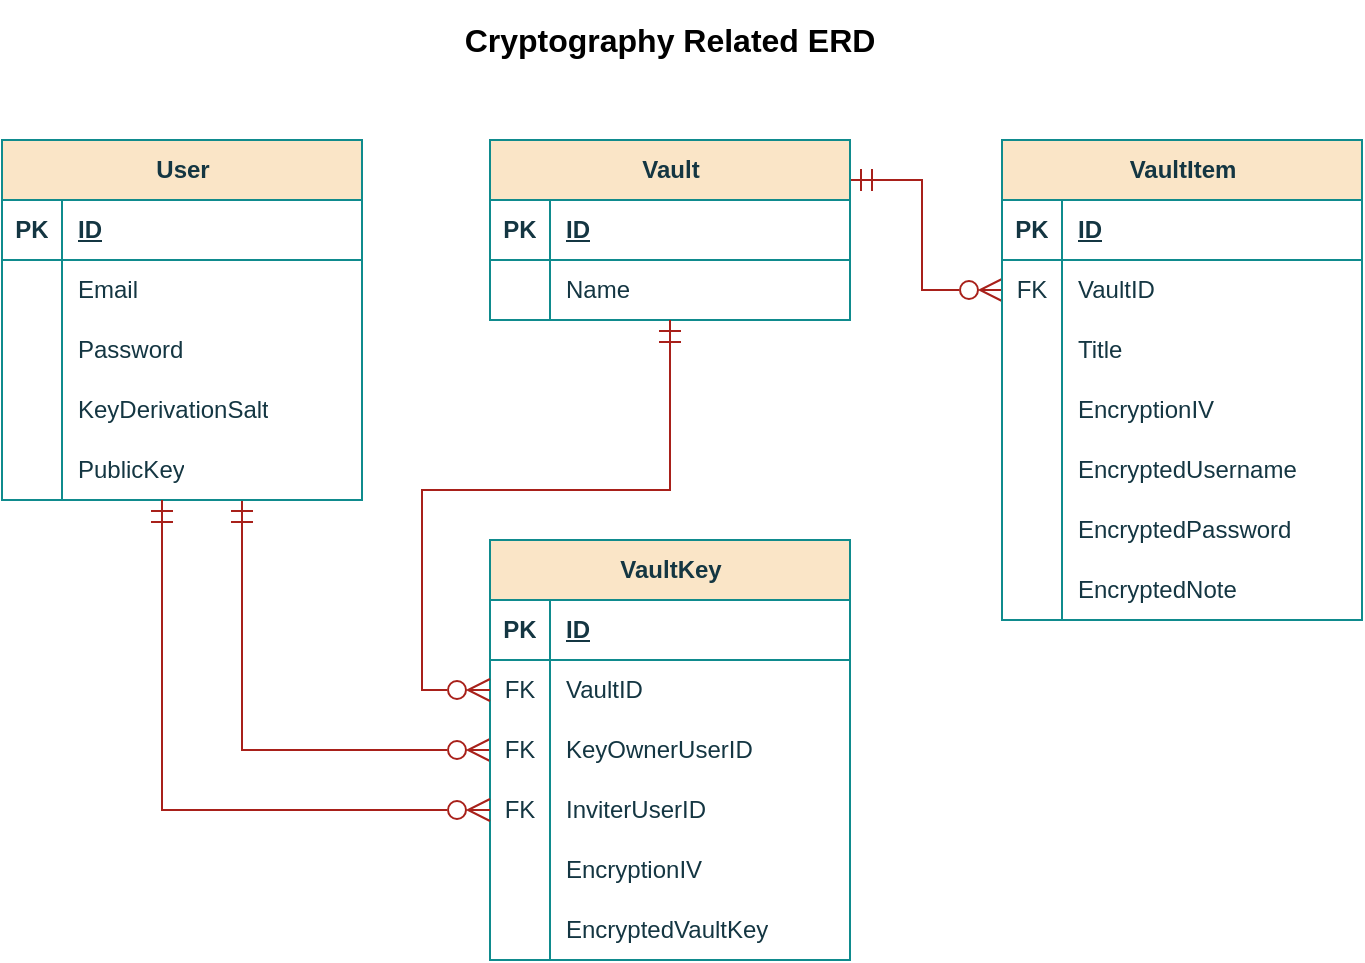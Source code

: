 <mxfile version="24.7.8" pages="9">
  <diagram name="Crypto ERD" id="6SP_AEATxFSjChrQ0G_f">
    <mxGraphModel dx="1674" dy="845" grid="1" gridSize="10" guides="1" tooltips="1" connect="1" arrows="1" fold="1" page="1" pageScale="1" pageWidth="827" pageHeight="1169" math="0" shadow="0">
      <root>
        <mxCell id="0" />
        <mxCell id="1" parent="0" />
        <mxCell id="_L0nBxgvpoUWWbvcKWrS-129" style="edgeStyle=orthogonalEdgeStyle;shape=connector;rounded=0;orthogonalLoop=1;jettySize=auto;html=1;strokeColor=#A8201A;align=center;verticalAlign=middle;fontFamily=Helvetica;fontSize=11;fontColor=default;labelBackgroundColor=none;startArrow=ERmandOne;startFill=0;startSize=9;endArrow=ERzeroToMany;endFill=0;endSize=9;" parent="1" source="_L0nBxgvpoUWWbvcKWrS-1" target="_L0nBxgvpoUWWbvcKWrS-90" edge="1">
          <mxGeometry relative="1" as="geometry">
            <Array as="points">
              <mxPoint x="550" y="180" />
              <mxPoint x="550" y="235" />
            </Array>
          </mxGeometry>
        </mxCell>
        <mxCell id="_L0nBxgvpoUWWbvcKWrS-1" value="Vault" style="shape=table;startSize=30;container=1;collapsible=1;childLayout=tableLayout;fixedRows=1;rowLines=0;fontStyle=1;align=center;resizeLast=1;html=1;rounded=0;labelBackgroundColor=none;fillColor=#FAE5C7;strokeColor=#0F8B8D;fontColor=#143642;" parent="1" vertex="1">
          <mxGeometry x="334" y="160" width="180" height="90" as="geometry">
            <mxRectangle x="50" y="40" width="70" height="30" as="alternateBounds" />
          </mxGeometry>
        </mxCell>
        <mxCell id="_L0nBxgvpoUWWbvcKWrS-2" value="" style="shape=tableRow;horizontal=0;startSize=0;swimlaneHead=0;swimlaneBody=0;fillColor=none;collapsible=0;dropTarget=0;points=[[0,0.5],[1,0.5]];portConstraint=eastwest;top=0;left=0;right=0;bottom=1;rounded=0;labelBackgroundColor=none;strokeColor=#0F8B8D;fontColor=#143642;" parent="_L0nBxgvpoUWWbvcKWrS-1" vertex="1">
          <mxGeometry y="30" width="180" height="30" as="geometry" />
        </mxCell>
        <mxCell id="_L0nBxgvpoUWWbvcKWrS-3" value="PK" style="shape=partialRectangle;connectable=0;fillColor=none;top=0;left=0;bottom=0;right=0;fontStyle=1;overflow=hidden;whiteSpace=wrap;html=1;rounded=0;labelBackgroundColor=none;strokeColor=#0F8B8D;fontColor=#143642;" parent="_L0nBxgvpoUWWbvcKWrS-2" vertex="1">
          <mxGeometry width="30" height="30" as="geometry">
            <mxRectangle width="30" height="30" as="alternateBounds" />
          </mxGeometry>
        </mxCell>
        <mxCell id="_L0nBxgvpoUWWbvcKWrS-4" value="ID" style="shape=partialRectangle;connectable=0;fillColor=none;top=0;left=0;bottom=0;right=0;align=left;spacingLeft=6;fontStyle=5;overflow=hidden;whiteSpace=wrap;html=1;rounded=0;labelBackgroundColor=none;strokeColor=#0F8B8D;fontColor=#143642;" parent="_L0nBxgvpoUWWbvcKWrS-2" vertex="1">
          <mxGeometry x="30" width="150" height="30" as="geometry">
            <mxRectangle width="150" height="30" as="alternateBounds" />
          </mxGeometry>
        </mxCell>
        <mxCell id="_L0nBxgvpoUWWbvcKWrS-5" value="" style="shape=tableRow;horizontal=0;startSize=0;swimlaneHead=0;swimlaneBody=0;fillColor=none;collapsible=0;dropTarget=0;points=[[0,0.5],[1,0.5]];portConstraint=eastwest;top=0;left=0;right=0;bottom=0;rounded=0;labelBackgroundColor=none;strokeColor=#0F8B8D;fontColor=#143642;" parent="_L0nBxgvpoUWWbvcKWrS-1" vertex="1">
          <mxGeometry y="60" width="180" height="30" as="geometry" />
        </mxCell>
        <mxCell id="_L0nBxgvpoUWWbvcKWrS-6" value="" style="shape=partialRectangle;connectable=0;fillColor=none;top=0;left=0;bottom=0;right=0;editable=1;overflow=hidden;whiteSpace=wrap;html=1;rounded=0;labelBackgroundColor=none;strokeColor=#0F8B8D;fontColor=#143642;" parent="_L0nBxgvpoUWWbvcKWrS-5" vertex="1">
          <mxGeometry width="30" height="30" as="geometry">
            <mxRectangle width="30" height="30" as="alternateBounds" />
          </mxGeometry>
        </mxCell>
        <mxCell id="_L0nBxgvpoUWWbvcKWrS-7" value="Name" style="shape=partialRectangle;connectable=0;fillColor=none;top=0;left=0;bottom=0;right=0;align=left;spacingLeft=6;overflow=hidden;whiteSpace=wrap;html=1;rounded=0;labelBackgroundColor=none;strokeColor=#0F8B8D;fontColor=#143642;" parent="_L0nBxgvpoUWWbvcKWrS-5" vertex="1">
          <mxGeometry x="30" width="150" height="30" as="geometry">
            <mxRectangle width="150" height="30" as="alternateBounds" />
          </mxGeometry>
        </mxCell>
        <mxCell id="_L0nBxgvpoUWWbvcKWrS-119" style="edgeStyle=orthogonalEdgeStyle;rounded=0;orthogonalLoop=1;jettySize=auto;html=1;startArrow=ERmandOne;startFill=0;endArrow=ERzeroToMany;endFill=0;strokeColor=#A8201A;endSize=9;startSize=9;labelBackgroundColor=none;fontColor=default;entryX=0;entryY=0.5;entryDx=0;entryDy=0;" parent="1" source="_L0nBxgvpoUWWbvcKWrS-44" target="_L0nBxgvpoUWWbvcKWrS-80" edge="1">
          <mxGeometry relative="1" as="geometry">
            <Array as="points">
              <mxPoint x="210" y="465" />
            </Array>
            <mxPoint x="290" y="380" as="targetPoint" />
          </mxGeometry>
        </mxCell>
        <mxCell id="_L0nBxgvpoUWWbvcKWrS-44" value="User" style="shape=table;startSize=30;container=1;collapsible=1;childLayout=tableLayout;fixedRows=1;rowLines=0;fontStyle=1;align=center;resizeLast=1;html=1;rounded=0;labelBackgroundColor=none;fillColor=#FAE5C7;strokeColor=#0F8B8D;fontColor=#143642;" parent="1" vertex="1">
          <mxGeometry x="90" y="160" width="180" height="180" as="geometry" />
        </mxCell>
        <mxCell id="_L0nBxgvpoUWWbvcKWrS-45" value="" style="shape=tableRow;horizontal=0;startSize=0;swimlaneHead=0;swimlaneBody=0;fillColor=none;collapsible=0;dropTarget=0;points=[[0,0.5],[1,0.5]];portConstraint=eastwest;top=0;left=0;right=0;bottom=1;rounded=0;labelBackgroundColor=none;strokeColor=#0F8B8D;fontColor=#143642;" parent="_L0nBxgvpoUWWbvcKWrS-44" vertex="1">
          <mxGeometry y="30" width="180" height="30" as="geometry" />
        </mxCell>
        <mxCell id="_L0nBxgvpoUWWbvcKWrS-46" value="PK" style="shape=partialRectangle;connectable=0;fillColor=none;top=0;left=0;bottom=0;right=0;fontStyle=1;overflow=hidden;whiteSpace=wrap;html=1;rounded=0;labelBackgroundColor=none;strokeColor=#0F8B8D;fontColor=#143642;" parent="_L0nBxgvpoUWWbvcKWrS-45" vertex="1">
          <mxGeometry width="30" height="30" as="geometry">
            <mxRectangle width="30" height="30" as="alternateBounds" />
          </mxGeometry>
        </mxCell>
        <mxCell id="_L0nBxgvpoUWWbvcKWrS-47" value="ID" style="shape=partialRectangle;connectable=0;fillColor=none;top=0;left=0;bottom=0;right=0;align=left;spacingLeft=6;fontStyle=5;overflow=hidden;whiteSpace=wrap;html=1;rounded=0;labelBackgroundColor=none;strokeColor=#0F8B8D;fontColor=#143642;" parent="_L0nBxgvpoUWWbvcKWrS-45" vertex="1">
          <mxGeometry x="30" width="150" height="30" as="geometry">
            <mxRectangle width="150" height="30" as="alternateBounds" />
          </mxGeometry>
        </mxCell>
        <mxCell id="_L0nBxgvpoUWWbvcKWrS-48" value="" style="shape=tableRow;horizontal=0;startSize=0;swimlaneHead=0;swimlaneBody=0;fillColor=none;collapsible=0;dropTarget=0;points=[[0,0.5],[1,0.5]];portConstraint=eastwest;top=0;left=0;right=0;bottom=0;rounded=0;labelBackgroundColor=none;strokeColor=#0F8B8D;fontColor=#143642;" parent="_L0nBxgvpoUWWbvcKWrS-44" vertex="1">
          <mxGeometry y="60" width="180" height="30" as="geometry" />
        </mxCell>
        <mxCell id="_L0nBxgvpoUWWbvcKWrS-49" value="" style="shape=partialRectangle;connectable=0;fillColor=none;top=0;left=0;bottom=0;right=0;editable=1;overflow=hidden;whiteSpace=wrap;html=1;rounded=0;labelBackgroundColor=none;strokeColor=#0F8B8D;fontColor=#143642;" parent="_L0nBxgvpoUWWbvcKWrS-48" vertex="1">
          <mxGeometry width="30" height="30" as="geometry">
            <mxRectangle width="30" height="30" as="alternateBounds" />
          </mxGeometry>
        </mxCell>
        <mxCell id="_L0nBxgvpoUWWbvcKWrS-50" value="Email" style="shape=partialRectangle;connectable=0;fillColor=none;top=0;left=0;bottom=0;right=0;align=left;spacingLeft=6;overflow=hidden;whiteSpace=wrap;html=1;rounded=0;labelBackgroundColor=none;strokeColor=#0F8B8D;fontColor=#143642;" parent="_L0nBxgvpoUWWbvcKWrS-48" vertex="1">
          <mxGeometry x="30" width="150" height="30" as="geometry">
            <mxRectangle width="150" height="30" as="alternateBounds" />
          </mxGeometry>
        </mxCell>
        <mxCell id="_L0nBxgvpoUWWbvcKWrS-51" value="" style="shape=tableRow;horizontal=0;startSize=0;swimlaneHead=0;swimlaneBody=0;fillColor=none;collapsible=0;dropTarget=0;points=[[0,0.5],[1,0.5]];portConstraint=eastwest;top=0;left=0;right=0;bottom=0;rounded=0;labelBackgroundColor=none;strokeColor=#0F8B8D;fontColor=#143642;" parent="_L0nBxgvpoUWWbvcKWrS-44" vertex="1">
          <mxGeometry y="90" width="180" height="30" as="geometry" />
        </mxCell>
        <mxCell id="_L0nBxgvpoUWWbvcKWrS-52" value="" style="shape=partialRectangle;connectable=0;fillColor=none;top=0;left=0;bottom=0;right=0;editable=1;overflow=hidden;whiteSpace=wrap;html=1;rounded=0;labelBackgroundColor=none;strokeColor=#0F8B8D;fontColor=#143642;" parent="_L0nBxgvpoUWWbvcKWrS-51" vertex="1">
          <mxGeometry width="30" height="30" as="geometry">
            <mxRectangle width="30" height="30" as="alternateBounds" />
          </mxGeometry>
        </mxCell>
        <mxCell id="_L0nBxgvpoUWWbvcKWrS-53" value="Password" style="shape=partialRectangle;connectable=0;fillColor=none;top=0;left=0;bottom=0;right=0;align=left;spacingLeft=6;overflow=hidden;whiteSpace=wrap;html=1;rounded=0;labelBackgroundColor=none;strokeColor=#0F8B8D;fontColor=#143642;" parent="_L0nBxgvpoUWWbvcKWrS-51" vertex="1">
          <mxGeometry x="30" width="150" height="30" as="geometry">
            <mxRectangle width="150" height="30" as="alternateBounds" />
          </mxGeometry>
        </mxCell>
        <mxCell id="VMKGpCVl5GzCF_DXbxzt-17" value="" style="shape=tableRow;horizontal=0;startSize=0;swimlaneHead=0;swimlaneBody=0;fillColor=none;collapsible=0;dropTarget=0;points=[[0,0.5],[1,0.5]];portConstraint=eastwest;top=0;left=0;right=0;bottom=0;rounded=0;labelBackgroundColor=none;strokeColor=#0F8B8D;fontColor=#143642;" parent="_L0nBxgvpoUWWbvcKWrS-44" vertex="1">
          <mxGeometry y="120" width="180" height="30" as="geometry" />
        </mxCell>
        <mxCell id="VMKGpCVl5GzCF_DXbxzt-18" value="" style="shape=partialRectangle;connectable=0;fillColor=none;top=0;left=0;bottom=0;right=0;editable=1;overflow=hidden;whiteSpace=wrap;html=1;rounded=0;labelBackgroundColor=none;strokeColor=#0F8B8D;fontColor=#143642;" parent="VMKGpCVl5GzCF_DXbxzt-17" vertex="1">
          <mxGeometry width="30" height="30" as="geometry">
            <mxRectangle width="30" height="30" as="alternateBounds" />
          </mxGeometry>
        </mxCell>
        <mxCell id="VMKGpCVl5GzCF_DXbxzt-19" value="KeyDerivationSalt" style="shape=partialRectangle;connectable=0;fillColor=none;top=0;left=0;bottom=0;right=0;align=left;spacingLeft=6;overflow=hidden;whiteSpace=wrap;html=1;rounded=0;labelBackgroundColor=none;strokeColor=#0F8B8D;fontColor=#143642;" parent="VMKGpCVl5GzCF_DXbxzt-17" vertex="1">
          <mxGeometry x="30" width="150" height="30" as="geometry">
            <mxRectangle width="150" height="30" as="alternateBounds" />
          </mxGeometry>
        </mxCell>
        <mxCell id="VMKGpCVl5GzCF_DXbxzt-5" value="" style="shape=tableRow;horizontal=0;startSize=0;swimlaneHead=0;swimlaneBody=0;fillColor=none;collapsible=0;dropTarget=0;points=[[0,0.5],[1,0.5]];portConstraint=eastwest;top=0;left=0;right=0;bottom=0;rounded=0;labelBackgroundColor=none;strokeColor=#0F8B8D;fontColor=#143642;" parent="_L0nBxgvpoUWWbvcKWrS-44" vertex="1">
          <mxGeometry y="150" width="180" height="30" as="geometry" />
        </mxCell>
        <mxCell id="VMKGpCVl5GzCF_DXbxzt-6" value="" style="shape=partialRectangle;connectable=0;fillColor=none;top=0;left=0;bottom=0;right=0;editable=1;overflow=hidden;whiteSpace=wrap;html=1;rounded=0;labelBackgroundColor=none;strokeColor=#0F8B8D;fontColor=#143642;" parent="VMKGpCVl5GzCF_DXbxzt-5" vertex="1">
          <mxGeometry width="30" height="30" as="geometry">
            <mxRectangle width="30" height="30" as="alternateBounds" />
          </mxGeometry>
        </mxCell>
        <mxCell id="VMKGpCVl5GzCF_DXbxzt-7" value="PublicKey" style="shape=partialRectangle;connectable=0;fillColor=none;top=0;left=0;bottom=0;right=0;align=left;spacingLeft=6;overflow=hidden;whiteSpace=wrap;html=1;rounded=0;labelBackgroundColor=none;strokeColor=#0F8B8D;fontColor=#143642;" parent="VMKGpCVl5GzCF_DXbxzt-5" vertex="1">
          <mxGeometry x="30" width="150" height="30" as="geometry">
            <mxRectangle width="150" height="30" as="alternateBounds" />
          </mxGeometry>
        </mxCell>
        <mxCell id="_L0nBxgvpoUWWbvcKWrS-73" value="VaultKey" style="shape=table;startSize=30;container=1;collapsible=1;childLayout=tableLayout;fixedRows=1;rowLines=0;fontStyle=1;align=center;resizeLast=1;html=1;rounded=0;labelBackgroundColor=none;fillColor=#FAE5C7;strokeColor=#0F8B8D;fontColor=#143642;" parent="1" vertex="1">
          <mxGeometry x="334" y="360" width="180" height="210" as="geometry" />
        </mxCell>
        <mxCell id="_L0nBxgvpoUWWbvcKWrS-74" value="" style="shape=tableRow;horizontal=0;startSize=0;swimlaneHead=0;swimlaneBody=0;fillColor=none;collapsible=0;dropTarget=0;points=[[0,0.5],[1,0.5]];portConstraint=eastwest;top=0;left=0;right=0;bottom=1;rounded=0;labelBackgroundColor=none;strokeColor=#0F8B8D;fontColor=#143642;" parent="_L0nBxgvpoUWWbvcKWrS-73" vertex="1">
          <mxGeometry y="30" width="180" height="30" as="geometry" />
        </mxCell>
        <mxCell id="_L0nBxgvpoUWWbvcKWrS-75" value="PK" style="shape=partialRectangle;connectable=0;fillColor=none;top=0;left=0;bottom=0;right=0;fontStyle=1;overflow=hidden;whiteSpace=wrap;html=1;rounded=0;labelBackgroundColor=none;strokeColor=#0F8B8D;fontColor=#143642;" parent="_L0nBxgvpoUWWbvcKWrS-74" vertex="1">
          <mxGeometry width="30" height="30" as="geometry">
            <mxRectangle width="30" height="30" as="alternateBounds" />
          </mxGeometry>
        </mxCell>
        <mxCell id="_L0nBxgvpoUWWbvcKWrS-76" value="ID" style="shape=partialRectangle;connectable=0;fillColor=none;top=0;left=0;bottom=0;right=0;align=left;spacingLeft=6;fontStyle=5;overflow=hidden;whiteSpace=wrap;html=1;rounded=0;labelBackgroundColor=none;strokeColor=#0F8B8D;fontColor=#143642;" parent="_L0nBxgvpoUWWbvcKWrS-74" vertex="1">
          <mxGeometry x="30" width="150" height="30" as="geometry">
            <mxRectangle width="150" height="30" as="alternateBounds" />
          </mxGeometry>
        </mxCell>
        <mxCell id="_L0nBxgvpoUWWbvcKWrS-77" value="" style="shape=tableRow;horizontal=0;startSize=0;swimlaneHead=0;swimlaneBody=0;fillColor=none;collapsible=0;dropTarget=0;points=[[0,0.5],[1,0.5]];portConstraint=eastwest;top=0;left=0;right=0;bottom=0;rounded=0;labelBackgroundColor=none;strokeColor=#0F8B8D;fontColor=#143642;" parent="_L0nBxgvpoUWWbvcKWrS-73" vertex="1">
          <mxGeometry y="60" width="180" height="30" as="geometry" />
        </mxCell>
        <mxCell id="_L0nBxgvpoUWWbvcKWrS-78" value="FK" style="shape=partialRectangle;connectable=0;fillColor=none;top=0;left=0;bottom=0;right=0;editable=1;overflow=hidden;whiteSpace=wrap;html=1;rounded=0;labelBackgroundColor=none;strokeColor=#0F8B8D;fontColor=#143642;" parent="_L0nBxgvpoUWWbvcKWrS-77" vertex="1">
          <mxGeometry width="30" height="30" as="geometry">
            <mxRectangle width="30" height="30" as="alternateBounds" />
          </mxGeometry>
        </mxCell>
        <mxCell id="_L0nBxgvpoUWWbvcKWrS-79" value="VaultID" style="shape=partialRectangle;connectable=0;fillColor=none;top=0;left=0;bottom=0;right=0;align=left;spacingLeft=6;overflow=hidden;whiteSpace=wrap;html=1;rounded=0;labelBackgroundColor=none;strokeColor=#0F8B8D;fontColor=#143642;" parent="_L0nBxgvpoUWWbvcKWrS-77" vertex="1">
          <mxGeometry x="30" width="150" height="30" as="geometry">
            <mxRectangle width="150" height="30" as="alternateBounds" />
          </mxGeometry>
        </mxCell>
        <mxCell id="_L0nBxgvpoUWWbvcKWrS-80" value="" style="shape=tableRow;horizontal=0;startSize=0;swimlaneHead=0;swimlaneBody=0;fillColor=none;collapsible=0;dropTarget=0;points=[[0,0.5],[1,0.5]];portConstraint=eastwest;top=0;left=0;right=0;bottom=0;rounded=0;labelBackgroundColor=none;strokeColor=#0F8B8D;fontColor=#143642;" parent="_L0nBxgvpoUWWbvcKWrS-73" vertex="1">
          <mxGeometry y="90" width="180" height="30" as="geometry" />
        </mxCell>
        <mxCell id="_L0nBxgvpoUWWbvcKWrS-81" value="FK" style="shape=partialRectangle;connectable=0;fillColor=none;top=0;left=0;bottom=0;right=0;editable=1;overflow=hidden;whiteSpace=wrap;html=1;rounded=0;labelBackgroundColor=none;strokeColor=#0F8B8D;fontColor=#143642;" parent="_L0nBxgvpoUWWbvcKWrS-80" vertex="1">
          <mxGeometry width="30" height="30" as="geometry">
            <mxRectangle width="30" height="30" as="alternateBounds" />
          </mxGeometry>
        </mxCell>
        <mxCell id="_L0nBxgvpoUWWbvcKWrS-82" value="KeyOwnerUserID" style="shape=partialRectangle;connectable=0;fillColor=none;top=0;left=0;bottom=0;right=0;align=left;spacingLeft=6;overflow=hidden;whiteSpace=wrap;html=1;rounded=0;labelBackgroundColor=none;strokeColor=#0F8B8D;fontColor=#143642;" parent="_L0nBxgvpoUWWbvcKWrS-80" vertex="1">
          <mxGeometry x="30" width="150" height="30" as="geometry">
            <mxRectangle width="150" height="30" as="alternateBounds" />
          </mxGeometry>
        </mxCell>
        <mxCell id="_L0nBxgvpoUWWbvcKWrS-83" value="" style="shape=tableRow;horizontal=0;startSize=0;swimlaneHead=0;swimlaneBody=0;fillColor=none;collapsible=0;dropTarget=0;points=[[0,0.5],[1,0.5]];portConstraint=eastwest;top=0;left=0;right=0;bottom=0;rounded=0;labelBackgroundColor=none;strokeColor=#0F8B8D;fontColor=#143642;" parent="_L0nBxgvpoUWWbvcKWrS-73" vertex="1">
          <mxGeometry y="120" width="180" height="30" as="geometry" />
        </mxCell>
        <mxCell id="_L0nBxgvpoUWWbvcKWrS-84" value="FK" style="shape=partialRectangle;connectable=0;fillColor=none;top=0;left=0;bottom=0;right=0;editable=1;overflow=hidden;whiteSpace=wrap;html=1;rounded=0;labelBackgroundColor=none;strokeColor=#0F8B8D;fontColor=#143642;" parent="_L0nBxgvpoUWWbvcKWrS-83" vertex="1">
          <mxGeometry width="30" height="30" as="geometry">
            <mxRectangle width="30" height="30" as="alternateBounds" />
          </mxGeometry>
        </mxCell>
        <mxCell id="_L0nBxgvpoUWWbvcKWrS-85" value="InviterUserID" style="shape=partialRectangle;connectable=0;fillColor=none;top=0;left=0;bottom=0;right=0;align=left;spacingLeft=6;overflow=hidden;whiteSpace=wrap;html=1;rounded=0;labelBackgroundColor=none;strokeColor=#0F8B8D;fontColor=#143642;" parent="_L0nBxgvpoUWWbvcKWrS-83" vertex="1">
          <mxGeometry x="30" width="150" height="30" as="geometry">
            <mxRectangle width="150" height="30" as="alternateBounds" />
          </mxGeometry>
        </mxCell>
        <mxCell id="VMKGpCVl5GzCF_DXbxzt-8" value="" style="shape=tableRow;horizontal=0;startSize=0;swimlaneHead=0;swimlaneBody=0;fillColor=none;collapsible=0;dropTarget=0;points=[[0,0.5],[1,0.5]];portConstraint=eastwest;top=0;left=0;right=0;bottom=0;rounded=0;labelBackgroundColor=none;strokeColor=#0F8B8D;fontColor=#143642;" parent="_L0nBxgvpoUWWbvcKWrS-73" vertex="1">
          <mxGeometry y="150" width="180" height="30" as="geometry" />
        </mxCell>
        <mxCell id="VMKGpCVl5GzCF_DXbxzt-9" value="" style="shape=partialRectangle;connectable=0;fillColor=none;top=0;left=0;bottom=0;right=0;editable=1;overflow=hidden;whiteSpace=wrap;html=1;rounded=0;labelBackgroundColor=none;strokeColor=#0F8B8D;fontColor=#143642;" parent="VMKGpCVl5GzCF_DXbxzt-8" vertex="1">
          <mxGeometry width="30" height="30" as="geometry">
            <mxRectangle width="30" height="30" as="alternateBounds" />
          </mxGeometry>
        </mxCell>
        <mxCell id="VMKGpCVl5GzCF_DXbxzt-10" value="EncryptionIV" style="shape=partialRectangle;connectable=0;fillColor=none;top=0;left=0;bottom=0;right=0;align=left;spacingLeft=6;overflow=hidden;whiteSpace=wrap;html=1;rounded=0;labelBackgroundColor=none;strokeColor=#0F8B8D;fontColor=#143642;" parent="VMKGpCVl5GzCF_DXbxzt-8" vertex="1">
          <mxGeometry x="30" width="150" height="30" as="geometry">
            <mxRectangle width="150" height="30" as="alternateBounds" />
          </mxGeometry>
        </mxCell>
        <mxCell id="VMKGpCVl5GzCF_DXbxzt-14" value="" style="shape=tableRow;horizontal=0;startSize=0;swimlaneHead=0;swimlaneBody=0;fillColor=none;collapsible=0;dropTarget=0;points=[[0,0.5],[1,0.5]];portConstraint=eastwest;top=0;left=0;right=0;bottom=0;rounded=0;labelBackgroundColor=none;strokeColor=#0F8B8D;fontColor=#143642;" parent="_L0nBxgvpoUWWbvcKWrS-73" vertex="1">
          <mxGeometry y="180" width="180" height="30" as="geometry" />
        </mxCell>
        <mxCell id="VMKGpCVl5GzCF_DXbxzt-15" value="" style="shape=partialRectangle;connectable=0;fillColor=none;top=0;left=0;bottom=0;right=0;editable=1;overflow=hidden;whiteSpace=wrap;html=1;rounded=0;labelBackgroundColor=none;strokeColor=#0F8B8D;fontColor=#143642;" parent="VMKGpCVl5GzCF_DXbxzt-14" vertex="1">
          <mxGeometry width="30" height="30" as="geometry">
            <mxRectangle width="30" height="30" as="alternateBounds" />
          </mxGeometry>
        </mxCell>
        <mxCell id="VMKGpCVl5GzCF_DXbxzt-16" value="EncryptedVault&lt;span style=&quot;background-color: initial;&quot;&gt;Key&lt;/span&gt;" style="shape=partialRectangle;connectable=0;fillColor=none;top=0;left=0;bottom=0;right=0;align=left;spacingLeft=6;overflow=hidden;whiteSpace=wrap;html=1;rounded=0;labelBackgroundColor=none;strokeColor=#0F8B8D;fontColor=#143642;" parent="VMKGpCVl5GzCF_DXbxzt-14" vertex="1">
          <mxGeometry x="30" width="150" height="30" as="geometry">
            <mxRectangle width="150" height="30" as="alternateBounds" />
          </mxGeometry>
        </mxCell>
        <mxCell id="_L0nBxgvpoUWWbvcKWrS-86" value="VaultItem" style="shape=table;startSize=30;container=1;collapsible=1;childLayout=tableLayout;fixedRows=1;rowLines=0;fontStyle=1;align=center;resizeLast=1;html=1;rounded=0;labelBackgroundColor=none;fillColor=#FAE5C7;strokeColor=#0F8B8D;fontColor=#143642;" parent="1" vertex="1">
          <mxGeometry x="590" y="160" width="180" height="240" as="geometry" />
        </mxCell>
        <mxCell id="_L0nBxgvpoUWWbvcKWrS-87" value="" style="shape=tableRow;horizontal=0;startSize=0;swimlaneHead=0;swimlaneBody=0;fillColor=none;collapsible=0;dropTarget=0;points=[[0,0.5],[1,0.5]];portConstraint=eastwest;top=0;left=0;right=0;bottom=1;rounded=0;labelBackgroundColor=none;strokeColor=#0F8B8D;fontColor=#143642;" parent="_L0nBxgvpoUWWbvcKWrS-86" vertex="1">
          <mxGeometry y="30" width="180" height="30" as="geometry" />
        </mxCell>
        <mxCell id="_L0nBxgvpoUWWbvcKWrS-88" value="PK" style="shape=partialRectangle;connectable=0;fillColor=none;top=0;left=0;bottom=0;right=0;fontStyle=1;overflow=hidden;whiteSpace=wrap;html=1;rounded=0;labelBackgroundColor=none;strokeColor=#0F8B8D;fontColor=#143642;" parent="_L0nBxgvpoUWWbvcKWrS-87" vertex="1">
          <mxGeometry width="30" height="30" as="geometry">
            <mxRectangle width="30" height="30" as="alternateBounds" />
          </mxGeometry>
        </mxCell>
        <mxCell id="_L0nBxgvpoUWWbvcKWrS-89" value="ID" style="shape=partialRectangle;connectable=0;fillColor=none;top=0;left=0;bottom=0;right=0;align=left;spacingLeft=6;fontStyle=5;overflow=hidden;whiteSpace=wrap;html=1;rounded=0;labelBackgroundColor=none;strokeColor=#0F8B8D;fontColor=#143642;" parent="_L0nBxgvpoUWWbvcKWrS-87" vertex="1">
          <mxGeometry x="30" width="150" height="30" as="geometry">
            <mxRectangle width="150" height="30" as="alternateBounds" />
          </mxGeometry>
        </mxCell>
        <mxCell id="_L0nBxgvpoUWWbvcKWrS-90" value="" style="shape=tableRow;horizontal=0;startSize=0;swimlaneHead=0;swimlaneBody=0;fillColor=none;collapsible=0;dropTarget=0;points=[[0,0.5],[1,0.5]];portConstraint=eastwest;top=0;left=0;right=0;bottom=0;rounded=0;labelBackgroundColor=none;strokeColor=#0F8B8D;fontColor=#143642;" parent="_L0nBxgvpoUWWbvcKWrS-86" vertex="1">
          <mxGeometry y="60" width="180" height="30" as="geometry" />
        </mxCell>
        <mxCell id="_L0nBxgvpoUWWbvcKWrS-91" value="FK" style="shape=partialRectangle;connectable=0;fillColor=none;top=0;left=0;bottom=0;right=0;editable=1;overflow=hidden;whiteSpace=wrap;html=1;rounded=0;labelBackgroundColor=none;strokeColor=#0F8B8D;fontColor=#143642;" parent="_L0nBxgvpoUWWbvcKWrS-90" vertex="1">
          <mxGeometry width="30" height="30" as="geometry">
            <mxRectangle width="30" height="30" as="alternateBounds" />
          </mxGeometry>
        </mxCell>
        <mxCell id="_L0nBxgvpoUWWbvcKWrS-92" value="VaultID" style="shape=partialRectangle;connectable=0;fillColor=none;top=0;left=0;bottom=0;right=0;align=left;spacingLeft=6;overflow=hidden;whiteSpace=wrap;html=1;rounded=0;labelBackgroundColor=none;strokeColor=#0F8B8D;fontColor=#143642;" parent="_L0nBxgvpoUWWbvcKWrS-90" vertex="1">
          <mxGeometry x="30" width="150" height="30" as="geometry">
            <mxRectangle width="150" height="30" as="alternateBounds" />
          </mxGeometry>
        </mxCell>
        <mxCell id="_L0nBxgvpoUWWbvcKWrS-112" value="" style="shape=tableRow;horizontal=0;startSize=0;swimlaneHead=0;swimlaneBody=0;fillColor=none;collapsible=0;dropTarget=0;points=[[0,0.5],[1,0.5]];portConstraint=eastwest;top=0;left=0;right=0;bottom=0;rounded=0;labelBackgroundColor=none;strokeColor=#0F8B8D;fontColor=#143642;" parent="_L0nBxgvpoUWWbvcKWrS-86" vertex="1">
          <mxGeometry y="90" width="180" height="30" as="geometry" />
        </mxCell>
        <mxCell id="_L0nBxgvpoUWWbvcKWrS-113" value="" style="shape=partialRectangle;connectable=0;fillColor=none;top=0;left=0;bottom=0;right=0;editable=1;overflow=hidden;whiteSpace=wrap;html=1;rounded=0;labelBackgroundColor=none;strokeColor=#0F8B8D;fontColor=#143642;" parent="_L0nBxgvpoUWWbvcKWrS-112" vertex="1">
          <mxGeometry width="30" height="30" as="geometry">
            <mxRectangle width="30" height="30" as="alternateBounds" />
          </mxGeometry>
        </mxCell>
        <mxCell id="_L0nBxgvpoUWWbvcKWrS-114" value="Title" style="shape=partialRectangle;connectable=0;fillColor=none;top=0;left=0;bottom=0;right=0;align=left;spacingLeft=6;overflow=hidden;whiteSpace=wrap;html=1;rounded=0;labelBackgroundColor=none;strokeColor=#0F8B8D;fontColor=#143642;" parent="_L0nBxgvpoUWWbvcKWrS-112" vertex="1">
          <mxGeometry x="30" width="150" height="30" as="geometry">
            <mxRectangle width="150" height="30" as="alternateBounds" />
          </mxGeometry>
        </mxCell>
        <mxCell id="Cglw_5ntAf51uABFJR1N-1" value="" style="shape=tableRow;horizontal=0;startSize=0;swimlaneHead=0;swimlaneBody=0;fillColor=none;collapsible=0;dropTarget=0;points=[[0,0.5],[1,0.5]];portConstraint=eastwest;top=0;left=0;right=0;bottom=0;rounded=0;labelBackgroundColor=none;strokeColor=#0F8B8D;fontColor=#143642;" parent="_L0nBxgvpoUWWbvcKWrS-86" vertex="1">
          <mxGeometry y="120" width="180" height="30" as="geometry" />
        </mxCell>
        <mxCell id="Cglw_5ntAf51uABFJR1N-2" value="" style="shape=partialRectangle;connectable=0;fillColor=none;top=0;left=0;bottom=0;right=0;editable=1;overflow=hidden;whiteSpace=wrap;html=1;rounded=0;labelBackgroundColor=none;strokeColor=#0F8B8D;fontColor=#143642;" parent="Cglw_5ntAf51uABFJR1N-1" vertex="1">
          <mxGeometry width="30" height="30" as="geometry">
            <mxRectangle width="30" height="30" as="alternateBounds" />
          </mxGeometry>
        </mxCell>
        <mxCell id="Cglw_5ntAf51uABFJR1N-3" value="EncryptionIV" style="shape=partialRectangle;connectable=0;fillColor=none;top=0;left=0;bottom=0;right=0;align=left;spacingLeft=6;overflow=hidden;whiteSpace=wrap;html=1;rounded=0;labelBackgroundColor=none;strokeColor=#0F8B8D;fontColor=#143642;" parent="Cglw_5ntAf51uABFJR1N-1" vertex="1">
          <mxGeometry x="30" width="150" height="30" as="geometry">
            <mxRectangle width="150" height="30" as="alternateBounds" />
          </mxGeometry>
        </mxCell>
        <mxCell id="_L0nBxgvpoUWWbvcKWrS-93" value="" style="shape=tableRow;horizontal=0;startSize=0;swimlaneHead=0;swimlaneBody=0;fillColor=none;collapsible=0;dropTarget=0;points=[[0,0.5],[1,0.5]];portConstraint=eastwest;top=0;left=0;right=0;bottom=0;rounded=0;labelBackgroundColor=none;strokeColor=#0F8B8D;fontColor=#143642;" parent="_L0nBxgvpoUWWbvcKWrS-86" vertex="1">
          <mxGeometry y="150" width="180" height="30" as="geometry" />
        </mxCell>
        <mxCell id="_L0nBxgvpoUWWbvcKWrS-94" value="" style="shape=partialRectangle;connectable=0;fillColor=none;top=0;left=0;bottom=0;right=0;editable=1;overflow=hidden;whiteSpace=wrap;html=1;rounded=0;labelBackgroundColor=none;strokeColor=#0F8B8D;fontColor=#143642;" parent="_L0nBxgvpoUWWbvcKWrS-93" vertex="1">
          <mxGeometry width="30" height="30" as="geometry">
            <mxRectangle width="30" height="30" as="alternateBounds" />
          </mxGeometry>
        </mxCell>
        <mxCell id="_L0nBxgvpoUWWbvcKWrS-95" value="EncryptedUsername" style="shape=partialRectangle;connectable=0;fillColor=none;top=0;left=0;bottom=0;right=0;align=left;spacingLeft=6;overflow=hidden;whiteSpace=wrap;html=1;rounded=0;labelBackgroundColor=none;strokeColor=#0F8B8D;fontColor=#143642;" parent="_L0nBxgvpoUWWbvcKWrS-93" vertex="1">
          <mxGeometry x="30" width="150" height="30" as="geometry">
            <mxRectangle width="150" height="30" as="alternateBounds" />
          </mxGeometry>
        </mxCell>
        <mxCell id="_L0nBxgvpoUWWbvcKWrS-96" value="" style="shape=tableRow;horizontal=0;startSize=0;swimlaneHead=0;swimlaneBody=0;fillColor=none;collapsible=0;dropTarget=0;points=[[0,0.5],[1,0.5]];portConstraint=eastwest;top=0;left=0;right=0;bottom=0;rounded=0;labelBackgroundColor=none;strokeColor=#0F8B8D;fontColor=#143642;" parent="_L0nBxgvpoUWWbvcKWrS-86" vertex="1">
          <mxGeometry y="180" width="180" height="30" as="geometry" />
        </mxCell>
        <mxCell id="_L0nBxgvpoUWWbvcKWrS-97" value="" style="shape=partialRectangle;connectable=0;fillColor=none;top=0;left=0;bottom=0;right=0;editable=1;overflow=hidden;whiteSpace=wrap;html=1;rounded=0;labelBackgroundColor=none;strokeColor=#0F8B8D;fontColor=#143642;" parent="_L0nBxgvpoUWWbvcKWrS-96" vertex="1">
          <mxGeometry width="30" height="30" as="geometry">
            <mxRectangle width="30" height="30" as="alternateBounds" />
          </mxGeometry>
        </mxCell>
        <mxCell id="_L0nBxgvpoUWWbvcKWrS-98" value="EncryptedPassword" style="shape=partialRectangle;connectable=0;fillColor=none;top=0;left=0;bottom=0;right=0;align=left;spacingLeft=6;overflow=hidden;whiteSpace=wrap;html=1;rounded=0;labelBackgroundColor=none;strokeColor=#0F8B8D;fontColor=#143642;" parent="_L0nBxgvpoUWWbvcKWrS-96" vertex="1">
          <mxGeometry x="30" width="150" height="30" as="geometry">
            <mxRectangle width="150" height="30" as="alternateBounds" />
          </mxGeometry>
        </mxCell>
        <mxCell id="_L0nBxgvpoUWWbvcKWrS-99" value="" style="shape=tableRow;horizontal=0;startSize=0;swimlaneHead=0;swimlaneBody=0;fillColor=none;collapsible=0;dropTarget=0;points=[[0,0.5],[1,0.5]];portConstraint=eastwest;top=0;left=0;right=0;bottom=0;rounded=0;labelBackgroundColor=none;strokeColor=#0F8B8D;fontColor=#143642;" parent="_L0nBxgvpoUWWbvcKWrS-86" vertex="1">
          <mxGeometry y="210" width="180" height="30" as="geometry" />
        </mxCell>
        <mxCell id="_L0nBxgvpoUWWbvcKWrS-100" value="" style="shape=partialRectangle;connectable=0;fillColor=none;top=0;left=0;bottom=0;right=0;editable=1;overflow=hidden;whiteSpace=wrap;html=1;rounded=0;labelBackgroundColor=none;strokeColor=#0F8B8D;fontColor=#143642;" parent="_L0nBxgvpoUWWbvcKWrS-99" vertex="1">
          <mxGeometry width="30" height="30" as="geometry">
            <mxRectangle width="30" height="30" as="alternateBounds" />
          </mxGeometry>
        </mxCell>
        <mxCell id="_L0nBxgvpoUWWbvcKWrS-101" value="EncryptedNote" style="shape=partialRectangle;connectable=0;fillColor=none;top=0;left=0;bottom=0;right=0;align=left;spacingLeft=6;overflow=hidden;whiteSpace=wrap;html=1;rounded=0;labelBackgroundColor=none;strokeColor=#0F8B8D;fontColor=#143642;" parent="_L0nBxgvpoUWWbvcKWrS-99" vertex="1">
          <mxGeometry x="30" width="150" height="30" as="geometry">
            <mxRectangle width="150" height="30" as="alternateBounds" />
          </mxGeometry>
        </mxCell>
        <mxCell id="VMKGpCVl5GzCF_DXbxzt-3" style="edgeStyle=orthogonalEdgeStyle;rounded=0;orthogonalLoop=1;jettySize=auto;html=1;startArrow=ERmandOne;startFill=0;endArrow=ERzeroToMany;endFill=0;endSize=9;startSize=9;labelBackgroundColor=none;strokeColor=#A8201A;fontColor=default;entryX=0;entryY=0.5;entryDx=0;entryDy=0;" parent="1" source="_L0nBxgvpoUWWbvcKWrS-1" target="_L0nBxgvpoUWWbvcKWrS-77" edge="1">
          <mxGeometry relative="1" as="geometry">
            <Array as="points">
              <mxPoint x="424" y="335" />
              <mxPoint x="300" y="335" />
              <mxPoint x="300" y="435" />
            </Array>
          </mxGeometry>
        </mxCell>
        <mxCell id="Rl6vSyFp5I8arVVywcxP-1" style="edgeStyle=orthogonalEdgeStyle;rounded=0;orthogonalLoop=1;jettySize=auto;html=1;strokeColor=#A8201A;align=center;verticalAlign=middle;fontFamily=Helvetica;fontSize=11;fontColor=default;labelBackgroundColor=none;startArrow=ERmandOne;startFill=0;startSize=9;endArrow=ERzeroToMany;endFill=0;endSize=9;entryX=0;entryY=0.5;entryDx=0;entryDy=0;" parent="1" source="_L0nBxgvpoUWWbvcKWrS-44" target="_L0nBxgvpoUWWbvcKWrS-83" edge="1">
          <mxGeometry relative="1" as="geometry">
            <Array as="points">
              <mxPoint x="170" y="495" />
            </Array>
          </mxGeometry>
        </mxCell>
        <mxCell id="YljNbgSMvhmZ4XE90WVY-2" value="Cryptography Related ERD" style="text;html=1;align=center;verticalAlign=middle;whiteSpace=wrap;rounded=0;fontSize=16;fontStyle=1" parent="1" vertex="1">
          <mxGeometry x="284" y="90" width="280" height="40" as="geometry" />
        </mxCell>
      </root>
    </mxGraphModel>
  </diagram>
  <diagram name="Register" id="qaAltn-Z8wkPpS7bJBUk">
    <mxGraphModel dx="1969" dy="1394" grid="0" gridSize="10" guides="1" tooltips="1" connect="1" arrows="1" fold="1" page="0" pageScale="1" pageWidth="827" pageHeight="1169" math="0" shadow="0">
      <root>
        <mxCell id="pfdhDkh4jur_6P-D9Tqx-0" />
        <mxCell id="pfdhDkh4jur_6P-D9Tqx-1" parent="pfdhDkh4jur_6P-D9Tqx-0" />
        <mxCell id="pfdhDkh4jur_6P-D9Tqx-2" style="edgeStyle=orthogonalEdgeStyle;rounded=0;orthogonalLoop=1;jettySize=auto;html=1;labelBackgroundColor=none;strokeColor=#A8201A;fontColor=default;" parent="pfdhDkh4jur_6P-D9Tqx-1" source="pfdhDkh4jur_6P-D9Tqx-3" target="pfdhDkh4jur_6P-D9Tqx-5" edge="1">
          <mxGeometry relative="1" as="geometry" />
        </mxCell>
        <mxCell id="pfdhDkh4jur_6P-D9Tqx-3" value="Start" style="strokeWidth=2;html=1;shape=mxgraph.flowchart.start_1;whiteSpace=wrap;strokeColor=#0F8B8D;fontColor=#143642;fillColor=#FAE5C7;labelBackgroundColor=none;aspect=fixed;" parent="pfdhDkh4jur_6P-D9Tqx-1" vertex="1">
          <mxGeometry x="340" y="45" width="100" height="60" as="geometry" />
        </mxCell>
        <mxCell id="pfdhDkh4jur_6P-D9Tqx-4" style="edgeStyle=orthogonalEdgeStyle;rounded=0;orthogonalLoop=1;jettySize=auto;html=1;strokeColor=#A8201A;fontColor=#143642;fillColor=#FAE5C7;" parent="pfdhDkh4jur_6P-D9Tqx-1" source="niJCOOAE-Q_aO9asL-z7-0" target="pfdhDkh4jur_6P-D9Tqx-7" edge="1">
          <mxGeometry relative="1" as="geometry" />
        </mxCell>
        <mxCell id="pfdhDkh4jur_6P-D9Tqx-5" value="&lt;div style=&quot;font-size: 14px;&quot;&gt;&lt;br style=&quot;font-size: 14px;&quot;&gt;&lt;/div&gt;&lt;div style=&quot;font-size: 14px;&quot;&gt;Get &lt;font color=&quot;#0000ff&quot; style=&quot;font-size: 14px;&quot;&gt;email&lt;/font&gt;, &lt;font color=&quot;#0000ff&quot; style=&quot;font-size: 14px;&quot;&gt;name&lt;/font&gt; and &lt;font color=&quot;#0000ff&quot; style=&quot;font-size: 14px;&quot;&gt;password&lt;/font&gt; from user&lt;/div&gt;" style="html=1;strokeWidth=2;shape=manualInput;whiteSpace=wrap;rounded=1;size=26;arcSize=11;aspect=fixed;labelBackgroundColor=none;fillColor=#FAE5C7;strokeColor=#0F8B8D;fontColor=#143642;fontSize=14;" parent="pfdhDkh4jur_6P-D9Tqx-1" vertex="1">
          <mxGeometry x="315" y="137" width="150" height="90" as="geometry" />
        </mxCell>
        <mxCell id="niJCOOAE-Q_aO9asL-z7-4" style="edgeStyle=orthogonalEdgeStyle;rounded=0;orthogonalLoop=1;jettySize=auto;html=1;strokeColor=#A8201A;align=center;verticalAlign=middle;fontFamily=Helvetica;fontSize=11;fontColor=#143642;labelBackgroundColor=default;endArrow=classic;fillColor=#FAE5C7;" parent="pfdhDkh4jur_6P-D9Tqx-1" source="pfdhDkh4jur_6P-D9Tqx-7" target="niJCOOAE-Q_aO9asL-z7-3" edge="1">
          <mxGeometry relative="1" as="geometry" />
        </mxCell>
        <mxCell id="J70i_6yGHyDezAkQW2em-1" value="" style="edgeStyle=orthogonalEdgeStyle;rounded=0;orthogonalLoop=1;jettySize=auto;html=1;dashed=1;strokeColor=#67AB9F;strokeWidth=2;align=center;verticalAlign=middle;fontFamily=Helvetica;fontSize=11;fontColor=#143642;labelBackgroundColor=default;endArrow=none;endFill=0;fillColor=#FAE5C7;" parent="pfdhDkh4jur_6P-D9Tqx-1" source="pfdhDkh4jur_6P-D9Tqx-7" target="J70i_6yGHyDezAkQW2em-0" edge="1">
          <mxGeometry relative="1" as="geometry" />
        </mxCell>
        <mxCell id="pfdhDkh4jur_6P-D9Tqx-7" value="&amp;nbsp; &amp;nbsp; &amp;nbsp;Send register request with&lt;div style=&quot;font-size: 11px;&quot;&gt;&lt;font color=&quot;#0000ff&quot;&gt;email&lt;/font&gt;, &lt;font color=&quot;#0000ff&quot;&gt;name&lt;/font&gt;, &lt;font color=&quot;#0000ff&quot;&gt;password&lt;/font&gt;,&lt;/div&gt;&lt;div style=&quot;font-size: 11px;&quot;&gt;EC public key and&lt;/div&gt;&lt;div style=&quot;font-size: 11px;&quot;&gt;&lt;font color=&quot;#0000ff&quot;&gt;KeyDerivationSalt&amp;nbsp;&lt;/font&gt;&lt;span style=&quot;background-color: initial;&quot;&gt;data&lt;/span&gt;&lt;/div&gt;&lt;div style=&quot;font-size: 11px;&quot;&gt;&lt;span style=&quot;background-color: initial;&quot;&gt;to backend&lt;/span&gt;&lt;/div&gt;" style="shape=parallelogram;html=1;strokeWidth=2;perimeter=parallelogramPerimeter;whiteSpace=wrap;rounded=1;arcSize=12;size=0.23;strokeColor=#0F8B8D;fontColor=#143642;fillColor=#FAE5C7;fontSize=11;" parent="pfdhDkh4jur_6P-D9Tqx-1" vertex="1">
          <mxGeometry x="292" y="516" width="195" height="76" as="geometry" />
        </mxCell>
        <mxCell id="pfdhDkh4jur_6P-D9Tqx-13" value="" style="edgeStyle=orthogonalEdgeStyle;rounded=0;orthogonalLoop=1;jettySize=auto;html=1;strokeColor=#A8201A;fontColor=#143642;fillColor=#FAE5C7;" parent="pfdhDkh4jur_6P-D9Tqx-1" source="pfdhDkh4jur_6P-D9Tqx-5" target="pfdhDkh4jur_6P-D9Tqx-14" edge="1">
          <mxGeometry relative="1" as="geometry">
            <mxPoint x="390" y="227" as="sourcePoint" />
            <mxPoint x="390" y="371" as="targetPoint" />
          </mxGeometry>
        </mxCell>
        <mxCell id="pfdhDkh4jur_6P-D9Tqx-14" value="Generate a random &lt;font style=&quot;font-size: 12px;&quot; color=&quot;#0000ff&quot;&gt;KeyDerivationSalt&lt;/font&gt; for the user&#39;s EC key pair" style="rounded=1;whiteSpace=wrap;html=1;absoluteArcSize=1;arcSize=14;strokeWidth=2;strokeColor=#0F8B8D;fontColor=#143642;fillColor=#FAE5C7;fontSize=12;" parent="pfdhDkh4jur_6P-D9Tqx-1" vertex="1">
          <mxGeometry x="315" y="263" width="150" height="80" as="geometry" />
        </mxCell>
        <mxCell id="pfdhDkh4jur_6P-D9Tqx-15" value="&lt;span style=&quot;font-size: 20px;&quot;&gt;&lt;b&gt;Register Flow&lt;/b&gt;&lt;/span&gt;" style="text;html=1;align=center;verticalAlign=middle;resizable=0;points=[];autosize=1;strokeColor=none;fillColor=none;fontColor=#143642;" parent="pfdhDkh4jur_6P-D9Tqx-1" vertex="1">
          <mxGeometry x="316" y="-13" width="149" height="36" as="geometry" />
        </mxCell>
        <mxCell id="niJCOOAE-Q_aO9asL-z7-1" value="" style="edgeStyle=orthogonalEdgeStyle;rounded=0;orthogonalLoop=1;jettySize=auto;html=1;strokeColor=#A8201A;fontColor=#143642;fillColor=#FAE5C7;" parent="pfdhDkh4jur_6P-D9Tqx-1" source="pfdhDkh4jur_6P-D9Tqx-14" target="niJCOOAE-Q_aO9asL-z7-0" edge="1">
          <mxGeometry relative="1" as="geometry">
            <mxPoint x="390" y="343" as="sourcePoint" />
            <mxPoint x="389" y="575" as="targetPoint" />
          </mxGeometry>
        </mxCell>
        <mxCell id="niJCOOAE-Q_aO9asL-z7-0" value="Derive EC key pair using &lt;font color=&quot;#0000ff&quot;&gt;password&lt;/font&gt; and &lt;font color=&quot;#0000ff&quot;&gt;KeyDerivationSalt&lt;/font&gt;" style="rounded=1;whiteSpace=wrap;html=1;absoluteArcSize=1;arcSize=14;strokeWidth=2;strokeColor=#0F8B8D;fontColor=#143642;fillColor=#FAE5C7;" parent="pfdhDkh4jur_6P-D9Tqx-1" vertex="1">
          <mxGeometry x="314.5" y="389" width="150" height="80" as="geometry" />
        </mxCell>
        <mxCell id="niJCOOAE-Q_aO9asL-z7-3" value="End" style="strokeWidth=2;html=1;shape=mxgraph.flowchart.start_1;whiteSpace=wrap;strokeColor=#0F8B8D;fontColor=#143642;fillColor=#FAE5C7;labelBackgroundColor=none;aspect=fixed;" parent="pfdhDkh4jur_6P-D9Tqx-1" vertex="1">
          <mxGeometry x="339.5" y="635" width="100" height="60" as="geometry" />
        </mxCell>
        <mxCell id="J70i_6yGHyDezAkQW2em-0" value="Register data is saved as is.&lt;div&gt;No modification&amp;nbsp;&lt;span style=&quot;background-color: initial;&quot;&gt;is made on the server side.&lt;/span&gt;&lt;/div&gt;&lt;div&gt;&lt;span style=&quot;background-color: initial;&quot;&gt;(Except hashing the password.)&lt;/span&gt;&lt;/div&gt;" style="strokeWidth=2;html=1;shape=mxgraph.flowchart.annotation_2;align=left;labelPosition=right;pointerEvents=1;strokeColor=#0F8B8D;fontColor=#143642;fillColor=#FAE5C7;fontSize=10;" parent="pfdhDkh4jur_6P-D9Tqx-1" vertex="1">
          <mxGeometry x="547" y="504" width="50" height="100" as="geometry" />
        </mxCell>
      </root>
    </mxGraphModel>
  </diagram>
  <diagram name="Login" id="rvIofkUiYIPZaucCskBo">
    <mxGraphModel dx="989" dy="983" grid="0" gridSize="10" guides="1" tooltips="1" connect="1" arrows="1" fold="1" page="0" pageScale="1" pageWidth="827" pageHeight="1169" math="0" shadow="0">
      <root>
        <mxCell id="kIkodoWyaiEhuRyf4j9A-0" />
        <mxCell id="kIkodoWyaiEhuRyf4j9A-1" parent="kIkodoWyaiEhuRyf4j9A-0" />
        <mxCell id="kIkodoWyaiEhuRyf4j9A-2" style="edgeStyle=orthogonalEdgeStyle;rounded=0;orthogonalLoop=1;jettySize=auto;html=1;labelBackgroundColor=none;strokeColor=#A8201A;fontColor=default;" parent="kIkodoWyaiEhuRyf4j9A-1" source="kIkodoWyaiEhuRyf4j9A-3" target="kIkodoWyaiEhuRyf4j9A-5" edge="1">
          <mxGeometry relative="1" as="geometry" />
        </mxCell>
        <mxCell id="kIkodoWyaiEhuRyf4j9A-3" value="Start" style="strokeWidth=2;html=1;shape=mxgraph.flowchart.start_1;whiteSpace=wrap;strokeColor=#0F8B8D;fontColor=#143642;fillColor=#FAE5C7;labelBackgroundColor=none;aspect=fixed;" parent="kIkodoWyaiEhuRyf4j9A-1" vertex="1">
          <mxGeometry x="340" y="45" width="100" height="60" as="geometry" />
        </mxCell>
        <mxCell id="ttuH2yezEBcSg4D2Ca5j-4" value="" style="edgeStyle=orthogonalEdgeStyle;rounded=0;orthogonalLoop=1;jettySize=auto;html=1;strokeColor=#A8201A;align=center;verticalAlign=middle;fontFamily=Helvetica;fontSize=11;fontColor=#143642;labelBackgroundColor=default;endArrow=classic;fillColor=#FAE5C7;" parent="kIkodoWyaiEhuRyf4j9A-1" source="kIkodoWyaiEhuRyf4j9A-5" target="ttuH2yezEBcSg4D2Ca5j-0" edge="1">
          <mxGeometry relative="1" as="geometry" />
        </mxCell>
        <mxCell id="kIkodoWyaiEhuRyf4j9A-5" value="&lt;div style=&quot;font-size: 13px;&quot;&gt;&lt;br style=&quot;font-size: 13px;&quot;&gt;&lt;/div&gt;&lt;div style=&quot;font-size: 13px;&quot;&gt;Get &lt;font style=&quot;font-size: 13px;&quot; color=&quot;#0000ff&quot;&gt;email&amp;nbsp;&lt;/font&gt;and&lt;/div&gt;&lt;div style=&quot;font-size: 13px;&quot;&gt;&lt;font style=&quot;font-size: 13px;&quot; color=&quot;#0000ff&quot;&gt;password&lt;/font&gt; from user&lt;/div&gt;" style="html=1;strokeWidth=2;shape=manualInput;whiteSpace=wrap;rounded=1;size=26;arcSize=11;aspect=fixed;labelBackgroundColor=none;fillColor=#FAE5C7;strokeColor=#0F8B8D;fontColor=#143642;fontSize=13;" parent="kIkodoWyaiEhuRyf4j9A-1" vertex="1">
          <mxGeometry x="315" y="137" width="150" height="90" as="geometry" />
        </mxCell>
        <mxCell id="kIkodoWyaiEhuRyf4j9A-11" value="&lt;span style=&quot;font-size: 20px;&quot;&gt;&lt;b&gt;Login Flow&lt;/b&gt;&lt;/span&gt;" style="text;html=1;align=center;verticalAlign=middle;resizable=0;points=[];autosize=1;strokeColor=none;fillColor=none;fontColor=#143642;" parent="kIkodoWyaiEhuRyf4j9A-1" vertex="1">
          <mxGeometry x="329" y="-13" width="124" height="36" as="geometry" />
        </mxCell>
        <mxCell id="UC1plK3RzpqQwWfxZmUx-1" value="" style="edgeStyle=orthogonalEdgeStyle;rounded=0;orthogonalLoop=1;jettySize=auto;html=1;strokeColor=#A8201A;fontColor=#143642;fillColor=#FAE5C7;" parent="kIkodoWyaiEhuRyf4j9A-1" source="kIkodoWyaiEhuRyf4j9A-13" target="UC1plK3RzpqQwWfxZmUx-0" edge="1">
          <mxGeometry relative="1" as="geometry" />
        </mxCell>
        <mxCell id="kIkodoWyaiEhuRyf4j9A-13" value="Derive EC key pair using &lt;font color=&quot;#0000ff&quot; style=&quot;font-size: 11px;&quot;&gt;password&lt;/font&gt; and &lt;font color=&quot;#ff0080&quot;&gt;response&lt;/font&gt;.KeyDerivationSalt" style="rounded=1;whiteSpace=wrap;html=1;absoluteArcSize=1;arcSize=14;strokeWidth=2;strokeColor=#0F8B8D;fontColor=#143642;fillColor=#FAE5C7;fontSize=11;" parent="kIkodoWyaiEhuRyf4j9A-1" vertex="1">
          <mxGeometry x="314.5" y="389" width="150" height="80" as="geometry" />
        </mxCell>
        <mxCell id="kIkodoWyaiEhuRyf4j9A-14" value="End" style="strokeWidth=2;html=1;shape=mxgraph.flowchart.start_1;whiteSpace=wrap;strokeColor=#0F8B8D;fontColor=#143642;fillColor=#FAE5C7;labelBackgroundColor=none;aspect=fixed;" parent="kIkodoWyaiEhuRyf4j9A-1" vertex="1">
          <mxGeometry x="340" y="635" width="100" height="60" as="geometry" />
        </mxCell>
        <mxCell id="ttuH2yezEBcSg4D2Ca5j-2" value="" style="edgeStyle=orthogonalEdgeStyle;rounded=0;orthogonalLoop=1;jettySize=auto;html=1;strokeColor=#A8201A;align=center;verticalAlign=middle;fontFamily=Helvetica;fontSize=11;fontColor=#143642;labelBackgroundColor=default;endArrow=classic;fillColor=#FAE5C7;" parent="kIkodoWyaiEhuRyf4j9A-1" source="ttuH2yezEBcSg4D2Ca5j-0" target="kIkodoWyaiEhuRyf4j9A-13" edge="1">
          <mxGeometry relative="1" as="geometry" />
        </mxCell>
        <mxCell id="ttuH2yezEBcSg4D2Ca5j-0" value="&amp;nbsp; &amp;nbsp; Send login request with&lt;div style=&quot;font-size: 12px;&quot;&gt;&lt;font color=&quot;#0000ff&quot; style=&quot;font-size: 12px;&quot;&gt;email&lt;/font&gt;&lt;font color=&quot;#000000&quot; style=&quot;font-size: 12px;&quot;&gt;&amp;nbsp;and&amp;nbsp;&lt;/font&gt;&lt;font color=&quot;#0000ff&quot; style=&quot;font-size: 12px;&quot;&gt;password&lt;/font&gt;&lt;/div&gt;&lt;div style=&quot;font-size: 12px;&quot;&gt;data&lt;/div&gt;" style="shape=parallelogram;html=1;strokeWidth=2;perimeter=parallelogramPerimeter;whiteSpace=wrap;rounded=1;arcSize=12;size=0.23;strokeColor=#0F8B8D;fontColor=#143642;fillColor=#FAE5C7;fontSize=12;" parent="kIkodoWyaiEhuRyf4j9A-1" vertex="1">
          <mxGeometry x="292" y="268" width="195" height="76" as="geometry" />
        </mxCell>
        <mxCell id="UC1plK3RzpqQwWfxZmUx-2" value="" style="edgeStyle=orthogonalEdgeStyle;rounded=0;orthogonalLoop=1;jettySize=auto;html=1;strokeColor=#A8201A;fontColor=#143642;fillColor=#FAE5C7;" parent="kIkodoWyaiEhuRyf4j9A-1" source="UC1plK3RzpqQwWfxZmUx-0" target="kIkodoWyaiEhuRyf4j9A-14" edge="1">
          <mxGeometry relative="1" as="geometry" />
        </mxCell>
        <mxCell id="UC1plK3RzpqQwWfxZmUx-0" value="Store the derived EC private key&amp;nbsp;&lt;span style=&quot;background-color: initial;&quot;&gt;in session storage to use&amp;nbsp;&lt;/span&gt;&lt;span style=&quot;background-color: initial;&quot;&gt;when necessary&lt;/span&gt;" style="rounded=1;whiteSpace=wrap;html=1;absoluteArcSize=1;arcSize=14;strokeWidth=2;strokeColor=#0F8B8D;fontColor=#143642;fillColor=#FAE5C7;fontSize=12;" parent="kIkodoWyaiEhuRyf4j9A-1" vertex="1">
          <mxGeometry x="314.5" y="512" width="150" height="80" as="geometry" />
        </mxCell>
      </root>
    </mxGraphModel>
  </diagram>
  <diagram id="vx3vO0ts3oMI-O2iVDsH" name="Create Vault">
    <mxGraphModel dx="819" dy="883" grid="0" gridSize="10" guides="1" tooltips="1" connect="1" arrows="1" fold="1" page="0" pageScale="1" pageWidth="827" pageHeight="1169" math="0" shadow="0">
      <root>
        <mxCell id="0" />
        <mxCell id="1" parent="0" />
        <mxCell id="q0fE_Qg2SusX_wtz1CZE-2" style="edgeStyle=orthogonalEdgeStyle;rounded=0;orthogonalLoop=1;jettySize=auto;html=1;labelBackgroundColor=none;strokeColor=#A8201A;fontColor=default;" parent="1" source="ihMsGwAASCWRgGWb_S60-7" target="q0fE_Qg2SusX_wtz1CZE-1" edge="1">
          <mxGeometry relative="1" as="geometry" />
        </mxCell>
        <mxCell id="ihMsGwAASCWRgGWb_S60-7" value="Start" style="strokeWidth=2;html=1;shape=mxgraph.flowchart.start_1;whiteSpace=wrap;strokeColor=#0F8B8D;fontColor=#143642;fillColor=#FAE5C7;labelBackgroundColor=none;aspect=fixed;" parent="1" vertex="1">
          <mxGeometry x="172.5" y="43" width="100" height="60" as="geometry" />
        </mxCell>
        <mxCell id="q0fE_Qg2SusX_wtz1CZE-6" style="edgeStyle=orthogonalEdgeStyle;rounded=0;orthogonalLoop=1;jettySize=auto;html=1;strokeColor=#A8201A;fontColor=default;fillColor=#FAE5C7;labelBackgroundColor=none;" parent="1" source="v4tSw_fl6w9PEcK08sy0-5" target="q0fE_Qg2SusX_wtz1CZE-4" edge="1">
          <mxGeometry relative="1" as="geometry" />
        </mxCell>
        <mxCell id="q0fE_Qg2SusX_wtz1CZE-1" value="&lt;div&gt;&lt;font style=&quot;font-size: 12px;&quot;&gt;&lt;br&gt;&lt;/font&gt;&lt;/div&gt;&lt;font style=&quot;font-size: 12px;&quot;&gt;Get &lt;font color=&quot;#0000ff&quot;&gt;vaultName&lt;/font&gt;&amp;nbsp;&lt;/font&gt;&lt;span style=&quot;background-color: initial;&quot;&gt;for the new vault from the user&lt;/span&gt;" style="html=1;strokeWidth=2;shape=manualInput;whiteSpace=wrap;rounded=1;size=26;arcSize=11;aspect=fixed;labelBackgroundColor=none;fillColor=#FAE5C7;strokeColor=#0F8B8D;fontColor=#143642;" parent="1" vertex="1">
          <mxGeometry x="147.5" y="135" width="150" height="90" as="geometry" />
        </mxCell>
        <mxCell id="q0fE_Qg2SusX_wtz1CZE-7" style="edgeStyle=orthogonalEdgeStyle;rounded=0;orthogonalLoop=1;jettySize=auto;html=1;strokeColor=#A8201A;fontColor=default;fillColor=#FAE5C7;labelBackgroundColor=none;" parent="1" source="8HWPqXahzAoUBAa3T9Lo-1" target="q0fE_Qg2SusX_wtz1CZE-5" edge="1">
          <mxGeometry relative="1" as="geometry" />
        </mxCell>
        <mxCell id="zve5BlXi6RIQPo5v6dcg-2" style="edgeStyle=orthogonalEdgeStyle;rounded=0;orthogonalLoop=1;jettySize=auto;html=1;entryX=0.001;entryY=0.425;entryDx=0;entryDy=0;entryPerimeter=0;strokeColor=#A8201A;align=center;verticalAlign=middle;fontFamily=Helvetica;fontSize=11;fontColor=default;labelBackgroundColor=none;endArrow=classic;fillColor=#FAE5C7;" parent="1" source="q0fE_Qg2SusX_wtz1CZE-4" target="8HWPqXahzAoUBAa3T9Lo-1" edge="1">
          <mxGeometry relative="1" as="geometry">
            <mxPoint x="349" y="84" as="targetPoint" />
            <Array as="points">
              <mxPoint x="223" y="497" />
              <mxPoint x="352" y="497" />
              <mxPoint x="352" y="111" />
            </Array>
          </mxGeometry>
        </mxCell>
        <mxCell id="q0fE_Qg2SusX_wtz1CZE-4" value="&amp;nbsp; Get private key of the user&lt;div&gt;&lt;span style=&quot;background-color: initial;&quot;&gt;from session storage&lt;/span&gt;&lt;/div&gt;" style="shape=parallelogram;html=1;strokeWidth=2;perimeter=parallelogramPerimeter;whiteSpace=wrap;rounded=1;arcSize=12;size=0.23;strokeColor=#0F8B8D;fontColor=#143642;fillColor=#FAE5C7;labelBackgroundColor=none;" parent="1" vertex="1">
          <mxGeometry x="125" y="379" width="195" height="76" as="geometry" />
        </mxCell>
        <mxCell id="Dloqsjbha5jDQIw1-g9I-3" value="" style="edgeStyle=orthogonalEdgeStyle;rounded=0;orthogonalLoop=1;jettySize=auto;html=1;strokeColor=#A8201A;fontColor=default;fillColor=#FAE5C7;labelBackgroundColor=none;" parent="1" source="q0fE_Qg2SusX_wtz1CZE-5" target="Dloqsjbha5jDQIw1-g9I-2" edge="1">
          <mxGeometry relative="1" as="geometry" />
        </mxCell>
        <mxCell id="v4tSw_fl6w9PEcK08sy0-4" style="edgeStyle=orthogonalEdgeStyle;rounded=0;orthogonalLoop=1;jettySize=auto;html=1;strokeColor=#67AB9F;fontColor=#143642;fillColor=#FAE5C7;dashed=1;endArrow=none;endFill=0;strokeWidth=2;labelBackgroundColor=default;align=center;verticalAlign=middle;fontFamily=Helvetica;fontSize=11;" parent="1" source="q0fE_Qg2SusX_wtz1CZE-5" target="v4tSw_fl6w9PEcK08sy0-3" edge="1">
          <mxGeometry relative="1" as="geometry" />
        </mxCell>
        <mxCell id="q0fE_Qg2SusX_wtz1CZE-5" value="Encrypt &lt;font color=&quot;#ff0080&quot;&gt;VaultKey&lt;/font&gt; using user&#39;s private key and &lt;font color=&quot;#0000ff&quot;&gt;EncryptionIV&lt;/font&gt;. Keep returned ciphertext as &lt;font color=&quot;#0000ff&quot;&gt;EncryptedVaultKey&lt;/font&gt;" style="rounded=1;whiteSpace=wrap;html=1;absoluteArcSize=1;arcSize=14;strokeWidth=2;strokeColor=#0F8B8D;fontColor=#143642;fillColor=#FAE5C7;labelBackgroundColor=none;fontSize=11;" parent="1" vertex="1">
          <mxGeometry x="401.5" y="215" width="150" height="80" as="geometry" />
        </mxCell>
        <mxCell id="WMdaINGtG9zb0IdolauI-2" value="" style="edgeStyle=orthogonalEdgeStyle;rounded=0;orthogonalLoop=1;jettySize=auto;html=1;strokeColor=#A8201A;fontColor=#143642;fillColor=#FAE5C7;" parent="1" source="Dloqsjbha5jDQIw1-g9I-2" target="WMdaINGtG9zb0IdolauI-1" edge="1">
          <mxGeometry relative="1" as="geometry" />
        </mxCell>
        <mxCell id="zve5BlXi6RIQPo5v6dcg-3" value="" style="edgeStyle=orthogonalEdgeStyle;rounded=0;orthogonalLoop=1;jettySize=auto;html=1;dashed=1;strokeColor=#67AB9F;strokeWidth=2;align=center;verticalAlign=middle;fontFamily=Helvetica;fontSize=11;fontColor=#143642;labelBackgroundColor=default;endArrow=none;endFill=0;fillColor=#FAE5C7;" parent="1" source="Dloqsjbha5jDQIw1-g9I-2" target="QnYhx8dWER_A19y9M9i0-1" edge="1">
          <mxGeometry relative="1" as="geometry" />
        </mxCell>
        <mxCell id="Dloqsjbha5jDQIw1-g9I-2" value="Request&lt;div&gt;&quot;create vault&quot; endpoint with&amp;nbsp;&lt;div&gt;&lt;font color=&quot;#0000ff&quot;&gt;vaultName&lt;/font&gt;, &lt;font color=&quot;#0000ff&quot;&gt;EncryptionIV&lt;/font&gt; and&amp;nbsp;&lt;/div&gt;&lt;div&gt;&lt;font color=&quot;#0000ff&quot;&gt;EncryptedVaultKey&lt;/font&gt;&amp;nbsp;data&lt;/div&gt;&lt;/div&gt;" style="shape=parallelogram;html=1;strokeWidth=2;perimeter=parallelogramPerimeter;whiteSpace=wrap;rounded=1;arcSize=12;size=0.23;strokeColor=#0F8B8D;fontColor=#143642;fillColor=#FAE5C7;fontSize=10;labelBackgroundColor=none;" parent="1" vertex="1">
          <mxGeometry x="379" y="358" width="195" height="76" as="geometry" />
        </mxCell>
        <mxCell id="v4tSw_fl6w9PEcK08sy0-3" value="Encryption is performed using&lt;div&gt;AES-GCM algorithm.&lt;/div&gt;" style="strokeWidth=2;html=1;shape=mxgraph.flowchart.annotation_2;align=left;labelPosition=right;pointerEvents=1;strokeColor=#0F8B8D;fontColor=#143642;fillColor=#FAE5C7;fontSize=10;labelBackgroundColor=none;" parent="1" vertex="1">
          <mxGeometry x="604" y="205" width="50" height="100" as="geometry" />
        </mxCell>
        <mxCell id="v4tSw_fl6w9PEcK08sy0-6" value="" style="edgeStyle=orthogonalEdgeStyle;rounded=0;orthogonalLoop=1;jettySize=auto;html=1;strokeColor=#A8201A;fontColor=default;fillColor=#FAE5C7;labelBackgroundColor=none;" parent="1" source="q0fE_Qg2SusX_wtz1CZE-1" target="v4tSw_fl6w9PEcK08sy0-5" edge="1">
          <mxGeometry relative="1" as="geometry">
            <mxPoint x="222.5" y="225" as="sourcePoint" />
            <mxPoint x="222.5" y="369" as="targetPoint" />
          </mxGeometry>
        </mxCell>
        <mxCell id="v4tSw_fl6w9PEcK08sy0-5" value="&lt;font&gt;Generate a random &lt;/font&gt;&lt;font color=&quot;#ff0080&quot;&gt;VaultKey&lt;/font&gt;&lt;font&gt; for the vault&lt;/font&gt;" style="rounded=1;whiteSpace=wrap;html=1;absoluteArcSize=1;arcSize=14;strokeWidth=2;strokeColor=#0F8B8D;fontColor=#143642;fillColor=#FAE5C7;labelBackgroundColor=none;" parent="1" vertex="1">
          <mxGeometry x="147.5" y="261" width="150" height="80" as="geometry" />
        </mxCell>
        <mxCell id="p_utmp-F0LJEMBCPX9tf-1" value="&lt;b style=&quot;font-size: 20px;&quot;&gt;Create New&lt;span style=&quot;background-color: initial;&quot;&gt;&amp;nbsp;Vault Flow&lt;/span&gt;&lt;/b&gt;" style="text;html=1;align=center;verticalAlign=middle;resizable=0;points=[];autosize=1;strokeColor=none;fillColor=none;fontColor=#143642;labelBackgroundColor=none;" parent="1" vertex="1">
          <mxGeometry x="234" y="-22" width="231" height="36" as="geometry" />
        </mxCell>
        <mxCell id="8HWPqXahzAoUBAa3T9Lo-1" value="&lt;font&gt;Generate a random &lt;font color=&quot;#0000ff&quot;&gt;EncryptionIV&lt;/font&gt;&lt;/font&gt;" style="rounded=1;whiteSpace=wrap;html=1;absoluteArcSize=1;arcSize=14;strokeWidth=2;strokeColor=#0F8B8D;fontColor=#143642;fillColor=#FAE5C7;labelBackgroundColor=none;" parent="1" vertex="1">
          <mxGeometry x="401.5" y="77" width="150" height="80" as="geometry" />
        </mxCell>
        <mxCell id="QnYhx8dWER_A19y9M9i0-1" value="This will create the Vault and VaultKey&lt;div&gt;records on the database.&lt;/div&gt;&lt;div&gt;KeyOwnerUserID and&amp;nbsp;InviterUserID of the&lt;/div&gt;&lt;div&gt;VaultKey record&amp;nbsp;&lt;span style=&quot;background-color: initial;&quot;&gt;will&amp;nbsp;&lt;/span&gt;&lt;span style=&quot;background-color: initial;&quot;&gt;be the user&#39;s id.&lt;/span&gt;&lt;/div&gt;" style="strokeWidth=2;html=1;shape=mxgraph.flowchart.annotation_2;align=left;labelPosition=right;pointerEvents=1;strokeColor=#0F8B8D;fontColor=#143642;fillColor=#FAE5C7;fontSize=10;labelBackgroundColor=none;" parent="1" vertex="1">
          <mxGeometry x="606" y="346" width="50" height="100" as="geometry" />
        </mxCell>
        <mxCell id="WMdaINGtG9zb0IdolauI-1" value="End" style="strokeWidth=2;html=1;shape=mxgraph.flowchart.start_1;whiteSpace=wrap;strokeColor=#0F8B8D;fontColor=#143642;fillColor=#FAE5C7;labelBackgroundColor=none;aspect=fixed;" parent="1" vertex="1">
          <mxGeometry x="426.5" y="489" width="100" height="60" as="geometry" />
        </mxCell>
      </root>
    </mxGraphModel>
  </diagram>
  <diagram name="Get Raw Vault Key" id="siTlZIbyiXlVRnKTfVhm">
    <mxGraphModel dx="1083" dy="402" grid="0" gridSize="10" guides="1" tooltips="1" connect="1" arrows="1" fold="1" page="0" pageScale="1" pageWidth="827" pageHeight="1169" math="0" shadow="0">
      <root>
        <mxCell id="PDkTQywuHYRQGC5oGxm5-0" />
        <mxCell id="PDkTQywuHYRQGC5oGxm5-1" parent="PDkTQywuHYRQGC5oGxm5-0" />
        <mxCell id="PDkTQywuHYRQGC5oGxm5-2" style="edgeStyle=orthogonalEdgeStyle;rounded=0;orthogonalLoop=1;jettySize=auto;html=1;strokeColor=#A8201A;fontColor=default;fillColor=#FAE5C7;labelBackgroundColor=none;" parent="PDkTQywuHYRQGC5oGxm5-1" source="PDkTQywuHYRQGC5oGxm5-3" target="PDkTQywuHYRQGC5oGxm5-6" edge="1">
          <mxGeometry relative="1" as="geometry" />
        </mxCell>
        <mxCell id="PDkTQywuHYRQGC5oGxm5-3" value="Start" style="strokeWidth=2;html=1;shape=mxgraph.flowchart.start_1;whiteSpace=wrap;strokeColor=#0F8B8D;fontColor=#143642;fillColor=#FAE5C7;labelBackgroundColor=none;aspect=fixed;" parent="PDkTQywuHYRQGC5oGxm5-1" vertex="1">
          <mxGeometry x="288" y="119" width="100" height="60" as="geometry" />
        </mxCell>
        <mxCell id="PDkTQywuHYRQGC5oGxm5-4" value="&lt;span style=&quot;font-size: 20px;&quot;&gt;&lt;b&gt;Get Raw Vault Key Flow&lt;/b&gt;&lt;/span&gt;" style="text;html=1;align=center;verticalAlign=middle;resizable=0;points=[];autosize=1;strokeColor=none;fillColor=none;fontColor=#143642;labelBackgroundColor=none;" parent="PDkTQywuHYRQGC5oGxm5-1" vertex="1">
          <mxGeometry x="215.5" y="67" width="245" height="36" as="geometry" />
        </mxCell>
        <mxCell id="PDkTQywuHYRQGC5oGxm5-5" style="edgeStyle=orthogonalEdgeStyle;rounded=0;orthogonalLoop=1;jettySize=auto;html=1;strokeColor=#A8201A;fontColor=default;fillColor=#FAE5C7;labelBackgroundColor=none;" parent="PDkTQywuHYRQGC5oGxm5-1" source="PDkTQywuHYRQGC5oGxm5-6" target="PDkTQywuHYRQGC5oGxm5-8" edge="1">
          <mxGeometry relative="1" as="geometry" />
        </mxCell>
        <mxCell id="CNCuGJbBuxX8Ieczibdf-12" value="" style="edgeStyle=orthogonalEdgeStyle;rounded=0;orthogonalLoop=1;jettySize=auto;html=1;strokeColor=#67AB9F;fontColor=default;fillColor=#FAE5C7;dashed=1;strokeWidth=2;align=center;verticalAlign=middle;fontFamily=Helvetica;fontSize=11;labelBackgroundColor=none;endArrow=none;endFill=0;" parent="PDkTQywuHYRQGC5oGxm5-1" source="PDkTQywuHYRQGC5oGxm5-6" target="CNCuGJbBuxX8Ieczibdf-11" edge="1">
          <mxGeometry relative="1" as="geometry" />
        </mxCell>
        <mxCell id="PDkTQywuHYRQGC5oGxm5-6" value="&amp;nbsp;Get &lt;font color=&quot;#6600cc&quot;&gt;VaultKey&lt;/font&gt; record of&lt;div&gt;the&amp;nbsp;&lt;span style=&quot;background-color: initial;&quot;&gt;user for the&lt;/span&gt;&lt;/div&gt;&lt;div&gt;&lt;span style=&quot;background-color: initial;&quot;&gt;intereseted&amp;nbsp;&lt;/span&gt;&lt;span style=&quot;background-color: initial;&quot;&gt;vault&lt;/span&gt;&lt;/div&gt;&lt;div&gt;&lt;span style=&quot;background-color: initial;&quot;&gt;from backend&lt;/span&gt;&lt;/div&gt;" style="shape=parallelogram;html=1;strokeWidth=2;perimeter=parallelogramPerimeter;whiteSpace=wrap;rounded=1;arcSize=12;size=0.23;strokeColor=#0F8B8D;fontColor=#143642;fillColor=#FAE5C7;labelBackgroundColor=none;" parent="PDkTQywuHYRQGC5oGxm5-1" vertex="1">
          <mxGeometry x="240.5" y="230" width="195" height="76" as="geometry" />
        </mxCell>
        <mxCell id="PDkTQywuHYRQGC5oGxm5-7" style="edgeStyle=orthogonalEdgeStyle;rounded=0;orthogonalLoop=1;jettySize=auto;html=1;strokeColor=#A8201A;fontColor=default;fillColor=#FAE5C7;labelBackgroundColor=none;" parent="PDkTQywuHYRQGC5oGxm5-1" source="PDkTQywuHYRQGC5oGxm5-33" target="PDkTQywuHYRQGC5oGxm5-10" edge="1">
          <mxGeometry relative="1" as="geometry" />
        </mxCell>
        <mxCell id="Zbe4L7jWdMmVMx7E7-wR-1" value="" style="edgeStyle=orthogonalEdgeStyle;rounded=0;orthogonalLoop=1;jettySize=auto;html=1;strokeColor=#A8201A;fontColor=#143642;fillColor=#FAE5C7;" parent="PDkTQywuHYRQGC5oGxm5-1" source="PDkTQywuHYRQGC5oGxm5-8" target="Zbe4L7jWdMmVMx7E7-wR-0" edge="1">
          <mxGeometry relative="1" as="geometry" />
        </mxCell>
        <mxCell id="PDkTQywuHYRQGC5oGxm5-8" value="&amp;nbsp; Get private key of the user&lt;div&gt;&lt;span style=&quot;background-color: initial;&quot;&gt;from session storage&lt;/span&gt;&lt;/div&gt;" style="shape=parallelogram;html=1;strokeWidth=2;perimeter=parallelogramPerimeter;whiteSpace=wrap;rounded=1;arcSize=12;size=0.23;strokeColor=#0F8B8D;fontColor=#143642;fillColor=#FAE5C7;labelBackgroundColor=none;" parent="PDkTQywuHYRQGC5oGxm5-1" vertex="1">
          <mxGeometry x="240.5" y="348" width="195" height="76" as="geometry" />
        </mxCell>
        <mxCell id="PDkTQywuHYRQGC5oGxm5-9" style="edgeStyle=orthogonalEdgeStyle;rounded=0;orthogonalLoop=1;jettySize=auto;html=1;strokeColor=#67AB9F;fontColor=default;fillColor=#FAE5C7;dashed=1;endArrow=none;endFill=0;strokeWidth=2;labelBackgroundColor=none;" parent="PDkTQywuHYRQGC5oGxm5-1" source="PDkTQywuHYRQGC5oGxm5-33" target="PDkTQywuHYRQGC5oGxm5-11" edge="1">
          <mxGeometry relative="1" as="geometry" />
        </mxCell>
        <mxCell id="sWAPrvv0r0X_hQayhi2e-1" style="edgeStyle=orthogonalEdgeStyle;rounded=0;orthogonalLoop=1;jettySize=auto;html=1;strokeColor=#A8201A;fontColor=#143642;fillColor=#FAE5C7;" parent="PDkTQywuHYRQGC5oGxm5-1" source="PDkTQywuHYRQGC5oGxm5-10" target="sWAPrvv0r0X_hQayhi2e-0" edge="1">
          <mxGeometry relative="1" as="geometry">
            <Array as="points">
              <mxPoint x="166" y="914" />
              <mxPoint x="338" y="914" />
            </Array>
          </mxGeometry>
        </mxCell>
        <mxCell id="PDkTQywuHYRQGC5oGxm5-10" value="&lt;div&gt;Returned plain text is the &lt;font color=&quot;#ff0080&quot;&gt;&lt;b&gt;VaultKey&lt;/b&gt;&lt;/font&gt; of the vault&lt;/div&gt;&lt;div&gt;that user interested&lt;/div&gt;" style="rounded=1;whiteSpace=wrap;html=1;absoluteArcSize=1;arcSize=14;strokeWidth=2;strokeColor=#0F8B8D;fontColor=#143642;fillColor=#FAE5C7;labelBackgroundColor=none;" parent="PDkTQywuHYRQGC5oGxm5-1" vertex="1">
          <mxGeometry x="90.5" y="755" width="150" height="80" as="geometry" />
        </mxCell>
        <mxCell id="PDkTQywuHYRQGC5oGxm5-11" value="&lt;span style=&quot;font-size: 10px;&quot;&gt;Decryption is performed using&lt;/span&gt;&lt;div style=&quot;font-size: 10px;&quot;&gt;AES-GCM algorithm.&lt;/div&gt;" style="strokeWidth=2;html=1;shape=mxgraph.flowchart.annotation_2;align=right;labelPosition=left;pointerEvents=1;strokeColor=#0F8B8D;fontColor=#143642;fillColor=#FAE5C7;fontSize=12;labelBackgroundColor=none;direction=west;verticalLabelPosition=middle;verticalAlign=middle;" parent="PDkTQywuHYRQGC5oGxm5-1" vertex="1">
          <mxGeometry x="-20" y="618" width="50" height="100" as="geometry" />
        </mxCell>
        <mxCell id="PDkTQywuHYRQGC5oGxm5-33" value="&lt;div style=&quot;font-size: 11px;&quot;&gt;Decrypt &lt;font color=&quot;#6600cc&quot;&gt;EncryptedVaultKey&lt;/font&gt;&lt;/div&gt;&lt;div style=&quot;font-size: 11px;&quot;&gt;using user&#39;s private key and &lt;font color=&quot;#6600cc&quot;&gt;EncryptionIV&lt;/font&gt;&lt;/div&gt;" style="rounded=1;whiteSpace=wrap;html=1;absoluteArcSize=1;arcSize=14;strokeWidth=2;strokeColor=#0F8B8D;fontColor=#143642;fillColor=#FAE5C7;fontSize=11;labelBackgroundColor=none;" parent="PDkTQywuHYRQGC5oGxm5-1" vertex="1">
          <mxGeometry x="90.5" y="628" width="150" height="80" as="geometry" />
        </mxCell>
        <mxCell id="cqn_KzIhjEbDNATKxdBd-0" style="edgeStyle=orthogonalEdgeStyle;rounded=0;orthogonalLoop=1;jettySize=auto;html=1;strokeColor=#A8201A;fontColor=#143642;fillColor=#FAE5C7;" parent="PDkTQywuHYRQGC5oGxm5-1" source="Zbe4L7jWdMmVMx7E7-wR-0" target="PDkTQywuHYRQGC5oGxm5-33" edge="1">
          <mxGeometry relative="1" as="geometry" />
        </mxCell>
        <mxCell id="cqn_KzIhjEbDNATKxdBd-1" value="Yes" style="edgeLabel;html=1;align=center;verticalAlign=middle;resizable=0;points=[];strokeColor=#0F8B8D;fontColor=#143642;fillColor=#FAE5C7;fontSize=15;" parent="cqn_KzIhjEbDNATKxdBd-0" vertex="1" connectable="0">
          <mxGeometry x="-0.668" y="2" relative="1" as="geometry">
            <mxPoint x="-23" y="-4" as="offset" />
          </mxGeometry>
        </mxCell>
        <mxCell id="CNCuGJbBuxX8Ieczibdf-7" style="edgeStyle=orthogonalEdgeStyle;rounded=0;orthogonalLoop=1;jettySize=auto;html=1;strokeColor=#A8201A;fontColor=#143642;fillColor=#FAE5C7;" parent="PDkTQywuHYRQGC5oGxm5-1" source="Zbe4L7jWdMmVMx7E7-wR-0" target="CNCuGJbBuxX8Ieczibdf-3" edge="1">
          <mxGeometry relative="1" as="geometry">
            <mxPoint x="515" y="626" as="targetPoint" />
          </mxGeometry>
        </mxCell>
        <mxCell id="CNCuGJbBuxX8Ieczibdf-10" value="No" style="edgeLabel;html=1;align=center;verticalAlign=middle;resizable=0;points=[];strokeColor=#0F8B8D;fontColor=#143642;fillColor=#FAE5C7;fontSize=15;" parent="CNCuGJbBuxX8Ieczibdf-7" vertex="1" connectable="0">
          <mxGeometry x="-0.553" relative="1" as="geometry">
            <mxPoint x="10" as="offset" />
          </mxGeometry>
        </mxCell>
        <mxCell id="Zbe4L7jWdMmVMx7E7-wR-0" value="Is&lt;div&gt;&lt;font color=&quot;#6600cc&quot;&gt;KeyOwnerUserID&lt;/font&gt; equals to&lt;/div&gt;&lt;div&gt;&lt;font color=&quot;#6600cc&quot;&gt;InviterUserID&lt;/font&gt;?&lt;/div&gt;" style="strokeWidth=2;html=1;shape=mxgraph.flowchart.decision;whiteSpace=wrap;labelBackgroundColor=none;fillColor=#FAE5C7;strokeColor=#0F8B8D;fontColor=#143642;" parent="PDkTQywuHYRQGC5oGxm5-1" vertex="1">
          <mxGeometry x="273" y="465" width="130" height="130" as="geometry" />
        </mxCell>
        <mxCell id="MoJUNBR9DO36M8GBTUcY-4" value="" style="edgeStyle=orthogonalEdgeStyle;rounded=0;orthogonalLoop=1;jettySize=auto;html=1;strokeColor=#67AB9F;fontColor=default;fillColor=#FAE5C7;dashed=1;strokeWidth=2;align=center;verticalAlign=middle;fontFamily=Helvetica;fontSize=11;labelBackgroundColor=none;endArrow=none;endFill=0;" parent="PDkTQywuHYRQGC5oGxm5-1" source="CNCuGJbBuxX8Ieczibdf-3" target="MoJUNBR9DO36M8GBTUcY-3" edge="1">
          <mxGeometry relative="1" as="geometry" />
        </mxCell>
        <mxCell id="MoJUNBR9DO36M8GBTUcY-7" value="" style="edgeStyle=orthogonalEdgeStyle;rounded=0;orthogonalLoop=1;jettySize=auto;html=1;strokeColor=#A8201A;fontColor=#143642;fillColor=#FAE5C7;" parent="PDkTQywuHYRQGC5oGxm5-1" source="CNCuGJbBuxX8Ieczibdf-3" target="MoJUNBR9DO36M8GBTUcY-6" edge="1">
          <mxGeometry relative="1" as="geometry" />
        </mxCell>
        <mxCell id="CNCuGJbBuxX8Ieczibdf-3" value="&lt;div&gt;Derive &lt;font color=&quot;#009900&quot;&gt;SharedKey&lt;/font&gt; using user&#39;s private key and &lt;font color=&quot;#6600cc&quot;&gt;InviterUserPublicKey&lt;/font&gt;&lt;/div&gt;" style="rounded=1;whiteSpace=wrap;html=1;absoluteArcSize=1;arcSize=14;strokeWidth=2;strokeColor=#0F8B8D;fontColor=#143642;fillColor=#FAE5C7;" parent="PDkTQywuHYRQGC5oGxm5-1" vertex="1">
          <mxGeometry x="435.5" y="636" width="150" height="80" as="geometry" />
        </mxCell>
        <mxCell id="CNCuGJbBuxX8Ieczibdf-11" value="&lt;span style=&quot;font-size: 10px;&quot;&gt;Backend responds with:&lt;/span&gt;&lt;div&gt;&lt;span style=&quot;font-size: 10px;&quot;&gt;- &lt;font color=&quot;#6600cc&quot;&gt;KeyOwnerUserID&lt;/font&gt;&lt;br&gt;&lt;/span&gt;&lt;div&gt;&lt;span style=&quot;font-size: 10px;&quot;&gt;-&amp;nbsp;&lt;/span&gt;&lt;span style=&quot;color: rgb(102, 0, 204); font-size: 10px;&quot;&gt;InviterUsedID&lt;/span&gt;&lt;/div&gt;&lt;div&gt;&lt;div&gt;&lt;span style=&quot;font-size: 10px;&quot;&gt;- &lt;font color=&quot;#6600cc&quot;&gt;EncryptionIV&lt;/font&gt;&lt;/span&gt;&lt;/div&gt;&lt;div&gt;&lt;span style=&quot;font-size: 10px;&quot;&gt;- &lt;font color=&quot;#6600cc&quot;&gt;EncryptedVaultKey&lt;/font&gt;&lt;/span&gt;&lt;/div&gt;&lt;div&gt;&lt;span style=&quot;font-size: 10px;&quot;&gt;- &lt;font color=&quot;#6600cc&quot;&gt;InviterUserPublicKey&lt;/font&gt;&lt;/span&gt;&lt;/div&gt;&lt;/div&gt;&lt;/div&gt;" style="strokeWidth=2;html=1;shape=mxgraph.flowchart.annotation_2;align=left;labelPosition=right;pointerEvents=1;strokeColor=#0F8B8D;fontColor=#143642;fillColor=#FAE5C7;fontSize=12;labelBackgroundColor=none;direction=east;verticalLabelPosition=middle;verticalAlign=middle;" parent="PDkTQywuHYRQGC5oGxm5-1" vertex="1">
          <mxGeometry x="490" y="218" width="50" height="100" as="geometry" />
        </mxCell>
        <mxCell id="MoJUNBR9DO36M8GBTUcY-3" value="&lt;span style=&quot;font-size: 10px;&quot;&gt;ECDH key exchange&lt;/span&gt;" style="strokeWidth=2;html=1;shape=mxgraph.flowchart.annotation_2;align=left;labelPosition=right;pointerEvents=1;strokeColor=#0F8B8D;fontColor=#143642;fillColor=#FAE5C7;fontSize=12;labelBackgroundColor=none;direction=east;verticalLabelPosition=middle;verticalAlign=middle;" parent="PDkTQywuHYRQGC5oGxm5-1" vertex="1">
          <mxGeometry x="639" y="626" width="50" height="100" as="geometry" />
        </mxCell>
        <mxCell id="MoJUNBR9DO36M8GBTUcY-11" value="" style="edgeStyle=orthogonalEdgeStyle;rounded=0;orthogonalLoop=1;jettySize=auto;html=1;strokeColor=#A8201A;fontColor=#143642;fillColor=#FAE5C7;" parent="PDkTQywuHYRQGC5oGxm5-1" source="MoJUNBR9DO36M8GBTUcY-6" target="MoJUNBR9DO36M8GBTUcY-9" edge="1">
          <mxGeometry relative="1" as="geometry" />
        </mxCell>
        <mxCell id="MoJUNBR9DO36M8GBTUcY-6" value="&lt;div style=&quot;font-size: 11px;&quot;&gt;Decrypt &lt;font color=&quot;#6600cc&quot;&gt;EncryptedVaultKey&lt;/font&gt;&lt;/div&gt;&lt;div style=&quot;font-size: 11px;&quot;&gt;using &lt;font color=&quot;#009900&quot;&gt;SharedKey&lt;/font&gt; and &lt;font color=&quot;#6600cc&quot;&gt;EncryptionIV&lt;/font&gt;&lt;/div&gt;" style="rounded=1;whiteSpace=wrap;html=1;absoluteArcSize=1;arcSize=14;strokeWidth=2;strokeColor=#0F8B8D;fontColor=#143642;fillColor=#FAE5C7;fontSize=11;labelBackgroundColor=none;" parent="PDkTQywuHYRQGC5oGxm5-1" vertex="1">
          <mxGeometry x="435.5" y="755" width="150" height="80" as="geometry" />
        </mxCell>
        <mxCell id="sWAPrvv0r0X_hQayhi2e-2" style="edgeStyle=orthogonalEdgeStyle;rounded=0;orthogonalLoop=1;jettySize=auto;html=1;strokeColor=#A8201A;fontColor=#143642;fillColor=#FAE5C7;" parent="PDkTQywuHYRQGC5oGxm5-1" source="MoJUNBR9DO36M8GBTUcY-9" target="sWAPrvv0r0X_hQayhi2e-0" edge="1">
          <mxGeometry relative="1" as="geometry">
            <Array as="points">
              <mxPoint x="515" y="985" />
              <mxPoint x="338" y="985" />
            </Array>
          </mxGeometry>
        </mxCell>
        <mxCell id="MoJUNBR9DO36M8GBTUcY-9" value="&lt;div&gt;Returned plain text is the &lt;font color=&quot;#ff0080&quot;&gt;&lt;b&gt;VaultKey&lt;/b&gt;&lt;/font&gt; of the vault&lt;/div&gt;&lt;div&gt;that user interested&lt;/div&gt;" style="rounded=1;whiteSpace=wrap;html=1;absoluteArcSize=1;arcSize=14;strokeWidth=2;strokeColor=#0F8B8D;fontColor=#143642;fillColor=#FAE5C7;labelBackgroundColor=none;" parent="PDkTQywuHYRQGC5oGxm5-1" vertex="1">
          <mxGeometry x="435.5" y="874" width="150" height="80" as="geometry" />
        </mxCell>
        <mxCell id="MoJUNBR9DO36M8GBTUcY-14" style="edgeStyle=orthogonalEdgeStyle;rounded=0;orthogonalLoop=1;jettySize=auto;html=1;strokeColor=#67AB9F;fontColor=default;fillColor=#FAE5C7;dashed=1;strokeWidth=2;align=center;verticalAlign=middle;fontFamily=Helvetica;fontSize=11;labelBackgroundColor=none;endArrow=none;endFill=0;" parent="PDkTQywuHYRQGC5oGxm5-1" source="MoJUNBR9DO36M8GBTUcY-12" edge="1">
          <mxGeometry relative="1" as="geometry">
            <mxPoint x="217" y="522" as="targetPoint" />
            <Array as="points">
              <mxPoint x="97" y="552" />
              <mxPoint x="97" y="502" />
              <mxPoint x="217" y="502" />
            </Array>
          </mxGeometry>
        </mxCell>
        <mxCell id="MoJUNBR9DO36M8GBTUcY-12" value="&lt;span style=&quot;font-size: 10px;&quot;&gt;This means user is the&lt;/span&gt;&lt;div&gt;&lt;span style=&quot;font-size: 10px;&quot;&gt;creator of the vault.&lt;/span&gt;&lt;/div&gt;" style="strokeWidth=2;html=1;shape=mxgraph.flowchart.annotation_2;align=right;labelPosition=left;pointerEvents=1;strokeColor=#0F8B8D;fontColor=#143642;fillColor=#FAE5C7;fontSize=12;labelBackgroundColor=none;direction=west;verticalLabelPosition=middle;verticalAlign=middle;" parent="PDkTQywuHYRQGC5oGxm5-1" vertex="1">
          <mxGeometry x="-20" y="502" width="50" height="100" as="geometry" />
        </mxCell>
        <mxCell id="sWAPrvv0r0X_hQayhi2e-4" value="" style="edgeStyle=orthogonalEdgeStyle;rounded=0;orthogonalLoop=1;jettySize=auto;html=1;strokeColor=#A8201A;fontColor=#143642;fillColor=#FAE5C7;" parent="PDkTQywuHYRQGC5oGxm5-1" source="sWAPrvv0r0X_hQayhi2e-0" target="sWAPrvv0r0X_hQayhi2e-3" edge="1">
          <mxGeometry relative="1" as="geometry" />
        </mxCell>
        <mxCell id="sWAPrvv0r0X_hQayhi2e-0" value="&lt;div&gt;Return &lt;b&gt;&lt;font color=&quot;#ff0080&quot;&gt;VaultKey&lt;/font&gt;&lt;/b&gt;&lt;/div&gt;" style="rounded=1;whiteSpace=wrap;html=1;absoluteArcSize=1;arcSize=14;strokeWidth=2;strokeColor=#0F8B8D;fontColor=#143642;fillColor=#FAE5C7;labelBackgroundColor=none;" parent="PDkTQywuHYRQGC5oGxm5-1" vertex="1">
          <mxGeometry x="263" y="1037" width="150" height="80" as="geometry" />
        </mxCell>
        <mxCell id="sWAPrvv0r0X_hQayhi2e-3" value="End" style="strokeWidth=2;html=1;shape=mxgraph.flowchart.start_1;whiteSpace=wrap;strokeColor=#0F8B8D;fontColor=#143642;fillColor=#FAE5C7;labelBackgroundColor=none;aspect=fixed;" parent="PDkTQywuHYRQGC5oGxm5-1" vertex="1">
          <mxGeometry x="288" y="1165" width="100" height="60" as="geometry" />
        </mxCell>
      </root>
    </mxGraphModel>
  </diagram>
  <diagram name="Add User to Vault" id="x4FKMhjd8pJgKMIFtkV2">
    <mxGraphModel dx="1195" dy="1104" grid="0" gridSize="10" guides="1" tooltips="1" connect="1" arrows="1" fold="1" page="0" pageScale="1" pageWidth="827" pageHeight="1169" math="0" shadow="0">
      <root>
        <mxCell id="3E-8AUne2SLIJV7ii4fJ-0" />
        <mxCell id="3E-8AUne2SLIJV7ii4fJ-1" parent="3E-8AUne2SLIJV7ii4fJ-0" />
        <mxCell id="3E-8AUne2SLIJV7ii4fJ-2" style="edgeStyle=orthogonalEdgeStyle;rounded=0;orthogonalLoop=1;jettySize=auto;html=1;labelBackgroundColor=none;strokeColor=#A8201A;fontColor=default;" parent="3E-8AUne2SLIJV7ii4fJ-1" source="3E-8AUne2SLIJV7ii4fJ-3" target="3E-8AUne2SLIJV7ii4fJ-5" edge="1">
          <mxGeometry relative="1" as="geometry" />
        </mxCell>
        <mxCell id="3E-8AUne2SLIJV7ii4fJ-3" value="Start" style="strokeWidth=2;html=1;shape=mxgraph.flowchart.start_1;whiteSpace=wrap;strokeColor=#0F8B8D;fontColor=#143642;fillColor=#FAE5C7;labelBackgroundColor=none;aspect=fixed;" parent="3E-8AUne2SLIJV7ii4fJ-1" vertex="1">
          <mxGeometry x="177.5" y="43" width="100" height="60" as="geometry" />
        </mxCell>
        <mxCell id="3E-8AUne2SLIJV7ii4fJ-4" style="edgeStyle=orthogonalEdgeStyle;rounded=0;orthogonalLoop=1;jettySize=auto;html=1;strokeColor=#A8201A;fontColor=#143642;fillColor=#FAE5C7;" parent="3E-8AUne2SLIJV7ii4fJ-1" source="3E-8AUne2SLIJV7ii4fJ-5" target="3E-8AUne2SLIJV7ii4fJ-6" edge="1">
          <mxGeometry relative="1" as="geometry" />
        </mxCell>
        <mxCell id="3E-8AUne2SLIJV7ii4fJ-5" value="&lt;div style=&quot;font-size: 12px;&quot;&gt;&lt;font style=&quot;font-size: 12px;&quot;&gt;&lt;br style=&quot;font-size: 12px;&quot;&gt;&lt;/font&gt;&lt;/div&gt;&lt;font style=&quot;font-size: 12px;&quot;&gt;Get email of the new user&amp;nbsp; and the id of the vault (&lt;font style=&quot;font-size: 12px;&quot; color=&quot;#0000ff&quot;&gt;UserEmail&lt;/font&gt;&lt;font style=&quot;font-size: 12px;&quot;&gt;, &lt;/font&gt;&lt;font style=&quot;font-size: 12px;&quot; color=&quot;#0000ff&quot;&gt;VaultId&lt;/font&gt;)&lt;/font&gt;" style="html=1;strokeWidth=2;shape=manualInput;whiteSpace=wrap;rounded=1;size=26;arcSize=11;aspect=fixed;labelBackgroundColor=none;fillColor=#FAE5C7;strokeColor=#0F8B8D;fontColor=#143642;fontSize=12;" parent="3E-8AUne2SLIJV7ii4fJ-1" vertex="1">
          <mxGeometry x="152.5" y="135" width="150" height="90" as="geometry" />
        </mxCell>
        <mxCell id="3E-8AUne2SLIJV7ii4fJ-6" value="&amp;nbsp; &amp;nbsp;Get public key of the new&lt;div&gt;user (&lt;font color=&quot;#ff8000&quot;&gt;newUserPublicKey&lt;/font&gt;)&lt;/div&gt;&lt;div&gt;from backend&lt;/div&gt;" style="shape=parallelogram;html=1;strokeWidth=2;perimeter=parallelogramPerimeter;whiteSpace=wrap;rounded=1;arcSize=12;size=0.23;strokeColor=#0F8B8D;fontColor=#143642;fillColor=#FAE5C7;" parent="3E-8AUne2SLIJV7ii4fJ-1" vertex="1">
          <mxGeometry x="130" y="265" width="195" height="76" as="geometry" />
        </mxCell>
        <mxCell id="3E-8AUne2SLIJV7ii4fJ-7" value="&lt;span style=&quot;font-size: 20px;&quot;&gt;&lt;b&gt;Add User to Vault Flow&lt;/b&gt;&lt;/span&gt;" style="text;html=1;align=center;verticalAlign=middle;resizable=0;points=[];autosize=1;strokeColor=none;fillColor=none;fontColor=#143642;" parent="3E-8AUne2SLIJV7ii4fJ-1" vertex="1">
          <mxGeometry x="254" y="-19" width="236" height="36" as="geometry" />
        </mxCell>
        <mxCell id="3E-8AUne2SLIJV7ii4fJ-8" value="" style="edgeStyle=orthogonalEdgeStyle;rounded=0;orthogonalLoop=1;jettySize=auto;html=1;strokeColor=#A8201A;fontColor=#143642;fillColor=#FAE5C7;" parent="3E-8AUne2SLIJV7ii4fJ-1" target="3E-8AUne2SLIJV7ii4fJ-23" edge="1">
          <mxGeometry relative="1" as="geometry">
            <mxPoint x="510.206" y="519" as="sourcePoint" />
          </mxGeometry>
        </mxCell>
        <mxCell id="3E-8AUne2SLIJV7ii4fJ-9" value="&amp;nbsp; Request &quot;add user to vault&quot;&lt;div style=&quot;font-size: 12px;&quot;&gt;&lt;span style=&quot;background-color: initial; font-size: 12px;&quot;&gt;endpoint with &lt;font color=&quot;#0000ff&quot;&gt;UserEmail&lt;/font&gt;, &lt;font style=&quot;font-size: 12px;&quot; color=&quot;#0000ff&quot;&gt;VaultId&lt;/font&gt;,&amp;nbsp;&lt;/span&gt;&lt;span style=&quot;background-color: initial; font-size: 12px;&quot;&gt;&lt;font style=&quot;font-size: 12px;&quot; color=&quot;#0000ff&quot;&gt;EncryptionIV&lt;/font&gt;, and &lt;font style=&quot;font-size: 12px;&quot; color=&quot;#0000ff&quot;&gt;EncryptedVaultKey&lt;/font&gt;&lt;/span&gt;&lt;/div&gt;" style="shape=parallelogram;html=1;strokeWidth=2;perimeter=parallelogramPerimeter;whiteSpace=wrap;rounded=1;arcSize=12;size=0.23;strokeColor=#0F8B8D;fontColor=#143642;fillColor=#FAE5C7;fontSize=12;" parent="3E-8AUne2SLIJV7ii4fJ-1" vertex="1">
          <mxGeometry x="395" y="441" width="230.5" height="76" as="geometry" />
        </mxCell>
        <mxCell id="3E-8AUne2SLIJV7ii4fJ-10" value="" style="edgeStyle=orthogonalEdgeStyle;rounded=0;orthogonalLoop=1;jettySize=auto;html=1;strokeColor=#A8201A;fontColor=#143642;fillColor=#FAE5C7;" parent="3E-8AUne2SLIJV7ii4fJ-1" source="3E-8AUne2SLIJV7ii4fJ-11" target="3E-8AUne2SLIJV7ii4fJ-14" edge="1">
          <mxGeometry relative="1" as="geometry" />
        </mxCell>
        <mxCell id="3E-8AUne2SLIJV7ii4fJ-11" value="Get raw&amp;nbsp;&lt;font color=&quot;#ff0080&quot;&gt;VaultKey&lt;/font&gt;&amp;nbsp;of the vault using&lt;div&gt;&lt;u&gt;Get Raw Vault Key&lt;/u&gt;&lt;/div&gt;&lt;div&gt;flow&lt;/div&gt;" style="verticalLabelPosition=middle;verticalAlign=middle;html=1;shape=process;rounded=1;size=0.14;arcSize=6;strokeColor=#0F8B8D;fontColor=#143642;fillColor=#FAE5C7;whiteSpace=wrap;horizontal=1;labelPosition=center;align=center;strokeWidth=2;" parent="3E-8AUne2SLIJV7ii4fJ-1" vertex="1">
          <mxGeometry x="415.25" y="197" width="190" height="78" as="geometry" />
        </mxCell>
        <mxCell id="3E-8AUne2SLIJV7ii4fJ-12" value="" style="edgeStyle=orthogonalEdgeStyle;rounded=0;orthogonalLoop=1;jettySize=auto;html=1;strokeColor=#67AB9F;fontColor=#143642;fillColor=#FAE5C7;dashed=1;strokeWidth=2;align=center;verticalAlign=middle;fontFamily=Helvetica;fontSize=11;labelBackgroundColor=default;endArrow=none;endFill=0;" parent="3E-8AUne2SLIJV7ii4fJ-1" source="3E-8AUne2SLIJV7ii4fJ-14" target="3E-8AUne2SLIJV7ii4fJ-22" edge="1">
          <mxGeometry relative="1" as="geometry" />
        </mxCell>
        <mxCell id="_vIYroGF3ZrYg_IwVmHf-0" value="" style="edgeStyle=orthogonalEdgeStyle;rounded=0;orthogonalLoop=1;jettySize=auto;html=1;strokeColor=#A8201A;fontColor=#143642;fillColor=#FAE5C7;" parent="3E-8AUne2SLIJV7ii4fJ-1" source="3E-8AUne2SLIJV7ii4fJ-14" target="3E-8AUne2SLIJV7ii4fJ-9" edge="1">
          <mxGeometry relative="1" as="geometry" />
        </mxCell>
        <mxCell id="3E-8AUne2SLIJV7ii4fJ-14" value="Derive &lt;font color=&quot;#0000ff&quot;&gt;EncryptedVaultKey&lt;/font&gt; by encrypting &lt;font color=&quot;#ff0080&quot;&gt;VaultKey&lt;/font&gt; using &lt;font color=&quot;#009900&quot;&gt;SharedKey&lt;/font&gt; and &lt;font color=&quot;#0000ff&quot;&gt;EncryptionIV&lt;/font&gt;" style="rounded=1;whiteSpace=wrap;html=1;absoluteArcSize=1;arcSize=14;strokeWidth=2;strokeColor=#0F8B8D;fontColor=#143642;fillColor=#FAE5C7;labelBackgroundColor=none;" parent="3E-8AUne2SLIJV7ii4fJ-1" vertex="1">
          <mxGeometry x="435.25" y="319" width="150" height="80" as="geometry" />
        </mxCell>
        <mxCell id="3E-8AUne2SLIJV7ii4fJ-15" value="" style="edgeStyle=orthogonalEdgeStyle;rounded=0;orthogonalLoop=1;jettySize=auto;html=1;strokeColor=#A8201A;fontColor=#143642;fillColor=#FAE5C7;" parent="3E-8AUne2SLIJV7ii4fJ-1" source="3E-8AUne2SLIJV7ii4fJ-6" target="3E-8AUne2SLIJV7ii4fJ-17" edge="1">
          <mxGeometry relative="1" as="geometry">
            <mxPoint x="302.5" y="303" as="sourcePoint" />
            <mxPoint x="482.5" y="691" as="targetPoint" />
          </mxGeometry>
        </mxCell>
        <mxCell id="3E-8AUne2SLIJV7ii4fJ-16" value="" style="edgeStyle=orthogonalEdgeStyle;rounded=0;orthogonalLoop=1;jettySize=auto;html=1;strokeColor=#A8201A;fontColor=#143642;fillColor=#FAE5C7;" parent="3E-8AUne2SLIJV7ii4fJ-1" source="3E-8AUne2SLIJV7ii4fJ-17" target="3E-8AUne2SLIJV7ii4fJ-21" edge="1">
          <mxGeometry relative="1" as="geometry" />
        </mxCell>
        <mxCell id="3E-8AUne2SLIJV7ii4fJ-17" value="&amp;nbsp; Get private key of the user&lt;div&gt;&lt;span style=&quot;background-color: initial;&quot;&gt;from session storage&lt;/span&gt;&lt;/div&gt;" style="shape=parallelogram;html=1;strokeWidth=2;perimeter=parallelogramPerimeter;whiteSpace=wrap;rounded=1;arcSize=12;size=0.23;strokeColor=#0F8B8D;fontColor=#143642;fillColor=#FAE5C7;" parent="3E-8AUne2SLIJV7ii4fJ-1" vertex="1">
          <mxGeometry x="130" y="381" width="195" height="76" as="geometry" />
        </mxCell>
        <mxCell id="3E-8AUne2SLIJV7ii4fJ-18" value="" style="edgeStyle=orthogonalEdgeStyle;rounded=0;orthogonalLoop=1;jettySize=auto;html=1;strokeColor=#A8201A;fontColor=#143642;fillColor=#FAE5C7;" parent="3E-8AUne2SLIJV7ii4fJ-1" source="3E-8AUne2SLIJV7ii4fJ-19" target="3E-8AUne2SLIJV7ii4fJ-11" edge="1">
          <mxGeometry relative="1" as="geometry" />
        </mxCell>
        <mxCell id="3E-8AUne2SLIJV7ii4fJ-19" value="&lt;font&gt;Generate a random &lt;font color=&quot;#0000ff&quot;&gt;EncryptionIV&lt;/font&gt;&lt;/font&gt;" style="rounded=1;whiteSpace=wrap;html=1;absoluteArcSize=1;arcSize=14;strokeWidth=2;strokeColor=#0F8B8D;fontColor=#143642;fillColor=#FAE5C7;labelBackgroundColor=none;" parent="3E-8AUne2SLIJV7ii4fJ-1" vertex="1">
          <mxGeometry x="435.25" y="78" width="150" height="80" as="geometry" />
        </mxCell>
        <mxCell id="3E-8AUne2SLIJV7ii4fJ-20" value="" style="edgeStyle=orthogonalEdgeStyle;rounded=0;orthogonalLoop=1;jettySize=auto;html=1;strokeColor=#A8201A;fontColor=#143642;fillColor=#FAE5C7;" parent="3E-8AUne2SLIJV7ii4fJ-1" source="3E-8AUne2SLIJV7ii4fJ-21" target="3E-8AUne2SLIJV7ii4fJ-19" edge="1">
          <mxGeometry relative="1" as="geometry">
            <Array as="points">
              <mxPoint x="231" y="614" />
              <mxPoint x="361" y="614" />
              <mxPoint x="361" y="118" />
            </Array>
          </mxGeometry>
        </mxCell>
        <mxCell id="3E-8AUne2SLIJV7ii4fJ-21" value="&lt;div&gt;Derive &lt;font color=&quot;#009900&quot;&gt;SharedKey&lt;/font&gt; using user&#39;s private key and&lt;/div&gt;&lt;div&gt;&lt;span style=&quot;color: rgb(255, 128, 0);&quot;&gt;newUserPublicKey&lt;/span&gt;&lt;br&gt;&lt;/div&gt;" style="rounded=1;whiteSpace=wrap;html=1;absoluteArcSize=1;arcSize=14;strokeWidth=2;strokeColor=#0F8B8D;fontColor=#143642;fillColor=#FAE5C7;" parent="3E-8AUne2SLIJV7ii4fJ-1" vertex="1">
          <mxGeometry x="152.5" y="497" width="150" height="80" as="geometry" />
        </mxCell>
        <mxCell id="3E-8AUne2SLIJV7ii4fJ-22" value="Encryption is performed using&lt;div&gt;AES-GCM algorithm.&lt;/div&gt;" style="strokeWidth=2;html=1;shape=mxgraph.flowchart.annotation_2;align=left;labelPosition=right;pointerEvents=1;strokeColor=#0F8B8D;fontColor=#143642;fillColor=#FAE5C7;fontSize=10;labelBackgroundColor=none;" parent="3E-8AUne2SLIJV7ii4fJ-1" vertex="1">
          <mxGeometry x="638.25" y="309" width="50" height="100" as="geometry" />
        </mxCell>
        <mxCell id="3E-8AUne2SLIJV7ii4fJ-23" value="End" style="strokeWidth=2;html=1;shape=mxgraph.flowchart.start_1;whiteSpace=wrap;strokeColor=#0F8B8D;fontColor=#143642;fillColor=#FAE5C7;labelBackgroundColor=none;aspect=fixed;" parent="3E-8AUne2SLIJV7ii4fJ-1" vertex="1">
          <mxGeometry x="460.25" y="559" width="100" height="60" as="geometry" />
        </mxCell>
      </root>
    </mxGraphModel>
  </diagram>
  <diagram id="bvbqzHP9VSOFjg1NQSX1" name="Add New Vault Item To Vault">
    <mxGraphModel dx="989" dy="983" grid="0" gridSize="10" guides="1" tooltips="1" connect="1" arrows="1" fold="1" page="0" pageScale="1" pageWidth="827" pageHeight="1169" math="0" shadow="0">
      <root>
        <mxCell id="0" />
        <mxCell id="1" parent="0" />
        <mxCell id="l8dX8qTAuT5mcbOgNMxF-1" style="edgeStyle=orthogonalEdgeStyle;rounded=0;orthogonalLoop=1;jettySize=auto;html=1;labelBackgroundColor=none;strokeColor=#A8201A;fontColor=default;" parent="1" source="l8dX8qTAuT5mcbOgNMxF-2" target="l8dX8qTAuT5mcbOgNMxF-4" edge="1">
          <mxGeometry relative="1" as="geometry" />
        </mxCell>
        <mxCell id="l8dX8qTAuT5mcbOgNMxF-2" value="Start" style="strokeWidth=2;html=1;shape=mxgraph.flowchart.start_1;whiteSpace=wrap;strokeColor=#0F8B8D;fontColor=#143642;fillColor=#FAE5C7;labelBackgroundColor=none;aspect=fixed;" parent="1" vertex="1">
          <mxGeometry x="340" y="45" width="100" height="60" as="geometry" />
        </mxCell>
        <mxCell id="RvSb1eqQ2nDHI9XOiNOk-2" value="" style="edgeStyle=orthogonalEdgeStyle;rounded=0;orthogonalLoop=1;jettySize=auto;html=1;labelBackgroundColor=none;strokeColor=#A8201A;fontColor=default;" parent="1" source="l8dX8qTAuT5mcbOgNMxF-4" target="RvSb1eqQ2nDHI9XOiNOk-1" edge="1">
          <mxGeometry relative="1" as="geometry" />
        </mxCell>
        <mxCell id="l8dX8qTAuT5mcbOgNMxF-4" value="&lt;div style=&quot;font-size: 12px;&quot;&gt;&lt;br style=&quot;font-size: 12px;&quot;&gt;&lt;/div&gt;&lt;div style=&quot;font-size: 12px;&quot;&gt;Get vault id,&lt;font color=&quot;#0000ff&quot;&gt; title&lt;/font&gt;, &lt;font color=&quot;#ff8000&quot;&gt;rawUsername&lt;/font&gt;, &lt;font color=&quot;#ff8000&quot;&gt;rawPassword&lt;/font&gt;, &lt;font color=&quot;#ff8000&quot;&gt;rawNote&lt;/font&gt; data&amp;nbsp;&lt;span style=&quot;background-color: initial;&quot;&gt;from user&lt;/span&gt;&lt;/div&gt;" style="html=1;strokeWidth=2;shape=manualInput;whiteSpace=wrap;rounded=1;size=26;arcSize=11;aspect=fixed;labelBackgroundColor=none;fillColor=#FAE5C7;strokeColor=#0F8B8D;fontColor=#143642;fontSize=12;" parent="1" vertex="1">
          <mxGeometry x="315" y="137" width="150" height="90" as="geometry" />
        </mxCell>
        <mxCell id="XWl6bMv-2UpKQ9ooFBDl-4" value="" style="edgeStyle=orthogonalEdgeStyle;rounded=0;orthogonalLoop=1;jettySize=auto;html=1;strokeColor=#A8201A;fontColor=default;fillColor=#FAE5C7;labelBackgroundColor=none;" parent="1" source="l8dX8qTAuT5mcbOgNMxF-9" target="XWl6bMv-2UpKQ9ooFBDl-3" edge="1">
          <mxGeometry relative="1" as="geometry" />
        </mxCell>
        <mxCell id="l8dX8qTAuT5mcbOgNMxF-9" value="Generate a random&amp;nbsp;&lt;font color=&quot;#0000ff&quot;&gt;EncryptionIV&lt;/font&gt;&amp;nbsp;for the vault item." style="rounded=1;whiteSpace=wrap;html=1;absoluteArcSize=1;arcSize=14;strokeWidth=2;strokeColor=#0F8B8D;fontColor=#143642;fillColor=#FAE5C7;labelBackgroundColor=none;" parent="1" vertex="1">
          <mxGeometry x="315.5" y="386" width="150" height="80" as="geometry" />
        </mxCell>
        <mxCell id="l8dX8qTAuT5mcbOgNMxF-11" value="&lt;span style=&quot;font-size: 20px;&quot;&gt;&lt;b&gt;Add New Vault Item To Vault Flow&lt;/b&gt;&lt;/span&gt;" style="text;html=1;align=center;verticalAlign=middle;resizable=0;points=[];autosize=1;strokeColor=none;fillColor=none;fontColor=#143642;labelBackgroundColor=none;" parent="1" vertex="1">
          <mxGeometry x="222" y="-10" width="337" height="36" as="geometry" />
        </mxCell>
        <mxCell id="6Z1nNVZ7wE0JJ9PmF8Pu-2" value="" style="edgeStyle=orthogonalEdgeStyle;rounded=0;orthogonalLoop=1;jettySize=auto;html=1;strokeColor=#67AB9F;fontColor=#67AB9F;fillColor=#FAE5C7;dashed=1;strokeWidth=2;align=center;verticalAlign=middle;fontFamily=Helvetica;fontSize=11;labelBackgroundColor=none;endArrow=none;endFill=0;" parent="1" source="l8dX8qTAuT5mcbOgNMxF-23" target="6Z1nNVZ7wE0JJ9PmF8Pu-1" edge="1">
          <mxGeometry relative="1" as="geometry" />
        </mxCell>
        <mxCell id="mB76pj4OKiqvdUSzrT70-2" value="" style="edgeStyle=orthogonalEdgeStyle;rounded=0;orthogonalLoop=1;jettySize=auto;html=1;strokeColor=#A8201A;fontColor=#143642;fillColor=#FAE5C7;" parent="1" source="l8dX8qTAuT5mcbOgNMxF-23" target="mB76pj4OKiqvdUSzrT70-1" edge="1">
          <mxGeometry relative="1" as="geometry" />
        </mxCell>
        <mxCell id="l8dX8qTAuT5mcbOgNMxF-23" value="&amp;nbsp; &amp;nbsp; &amp;nbsp;Request &quot;add item to vault&quot;&lt;div style=&quot;font-size: 12px;&quot;&gt;&lt;span style=&quot;background-color: initial; font-size: 12px;&quot;&gt;endpoint with vault id, &lt;font style=&quot;font-size: 12px;&quot; color=&quot;#0000ff&quot;&gt;title&lt;/font&gt;&lt;font color=&quot;#000000&quot; style=&quot;font-size: 12px;&quot;&gt;,&lt;/font&gt;&lt;font style=&quot;font-size: 12px;&quot; color=&quot;#0000ff&quot;&gt;&amp;nbsp;E&lt;/font&gt;&lt;/span&gt;&lt;span style=&quot;color: rgb(0, 0, 255);&quot;&gt;ncryptedUsername&lt;/span&gt;&lt;span style=&quot;background-color: initial; font-size: 12px;&quot;&gt;,&lt;/span&gt;&lt;/div&gt;&lt;div style=&quot;font-size: 12px;&quot;&gt;&lt;span style=&quot;color: rgb(0, 0, 255);&quot;&gt;EncryptedPassword&lt;/span&gt;&lt;span style=&quot;background-color: initial; font-size: 12px;&quot;&gt;,&amp;nbsp;&lt;/span&gt;&lt;span style=&quot;background-color: initial; color: rgb(0, 0, 255);&quot;&gt;EncryptedNote&lt;/span&gt;&lt;span style=&quot;background-color: initial;&quot;&gt;&lt;font color=&quot;#000000&quot;&gt;,&lt;/font&gt;&lt;/span&gt;&lt;/div&gt;&lt;div style=&quot;font-size: 12px;&quot;&gt;&lt;span style=&quot;background-color: initial;&quot;&gt;and&amp;nbsp;&lt;/span&gt;&lt;span style=&quot;background-color: initial; color: rgb(0, 0, 255);&quot;&gt;EncryptionIV&lt;/span&gt;&lt;/div&gt;" style="shape=parallelogram;html=1;strokeWidth=2;perimeter=parallelogramPerimeter;whiteSpace=wrap;rounded=1;arcSize=12;size=0.23;strokeColor=#0F8B8D;fontColor=#143642;fillColor=#FAE5C7;fontSize=12;labelBackgroundColor=none;" parent="1" vertex="1">
          <mxGeometry x="274.75" y="661" width="230.5" height="76" as="geometry" />
        </mxCell>
        <mxCell id="r5ARb-8lxcVvuEP43PHd-2" value="" style="edgeStyle=orthogonalEdgeStyle;rounded=0;orthogonalLoop=1;jettySize=auto;html=1;strokeColor=#67AB9F;fontColor=#67AB9F;fillColor=#FAE5C7;dashed=1;strokeWidth=2;align=center;verticalAlign=middle;fontFamily=Helvetica;fontSize=11;labelBackgroundColor=none;endArrow=none;endFill=0;" parent="1" source="XWl6bMv-2UpKQ9ooFBDl-3" target="r5ARb-8lxcVvuEP43PHd-1" edge="1">
          <mxGeometry relative="1" as="geometry" />
        </mxCell>
        <mxCell id="AY_Q6ms37LDTr-WepvMz-1" value="" style="edgeStyle=orthogonalEdgeStyle;rounded=0;orthogonalLoop=1;jettySize=auto;html=1;strokeColor=#A8201A;fontColor=default;fillColor=#FAE5C7;labelBackgroundColor=none;" parent="1" source="XWl6bMv-2UpKQ9ooFBDl-3" target="l8dX8qTAuT5mcbOgNMxF-23" edge="1">
          <mxGeometry relative="1" as="geometry" />
        </mxCell>
        <mxCell id="XWl6bMv-2UpKQ9ooFBDl-3" value="Derive&amp;nbsp;&lt;font color=&quot;#0000ff&quot; style=&quot;font-size: 11px;&quot;&gt;EncryptedUsername&lt;/font&gt;, &lt;font color=&quot;#0000ff&quot; style=&quot;font-size: 11px;&quot;&gt;EncryptedPassword&lt;/font&gt;, &lt;font color=&quot;#0000ff&quot; style=&quot;font-size: 11px;&quot;&gt;EncryptedNote&lt;/font&gt; from the raw inputs" style="rounded=1;whiteSpace=wrap;html=1;absoluteArcSize=1;arcSize=14;strokeWidth=2;strokeColor=#0F8B8D;fontColor=#143642;fillColor=#FAE5C7;labelBackgroundColor=none;fontSize=11;" parent="1" vertex="1">
          <mxGeometry x="315" y="520" width="150" height="80" as="geometry" />
        </mxCell>
        <mxCell id="r5ARb-8lxcVvuEP43PHd-1" value="&lt;div style=&quot;font-size: 11px;&quot;&gt;&lt;font style=&quot;font-size: 11px;&quot;&gt;AES-GCM algorithm is used with&lt;/font&gt;&lt;/div&gt;&lt;div style=&quot;font-size: 11px;&quot;&gt;&lt;font color=&quot;#ff0080&quot; style=&quot;font-size: 11px;&quot;&gt;VaultKey&lt;/font&gt;&lt;font style=&quot;font-size: 11px;&quot;&gt; as the key and&lt;/font&gt;&lt;/div&gt;&lt;div style=&quot;font-size: 11px;&quot;&gt;&lt;font style=&quot;font-size: 11px;&quot;&gt;&lt;font color=&quot;#0000ff&quot;&gt;EncryptionIV&lt;/font&gt;&amp;nbsp;&lt;/font&gt;&lt;span style=&quot;background-color: initial;&quot;&gt;as IV to encrypt&lt;/span&gt;&lt;/div&gt;&lt;div style=&quot;font-size: 11px;&quot;&gt;&lt;span style=&quot;background-color: initial;&quot;&gt;&lt;font color=&quot;#ff8000&quot;&gt;rawUsername&lt;/font&gt;, &lt;font color=&quot;#ff8000&quot;&gt;rawPassword&lt;/font&gt; and&lt;/span&gt;&lt;/div&gt;&lt;div style=&quot;font-size: 11px;&quot;&gt;&lt;span style=&quot;background-color: initial;&quot;&gt;&lt;font color=&quot;#ff8000&quot;&gt;rawNote&lt;/font&gt; separately.&lt;/span&gt;&lt;/div&gt;" style="strokeWidth=2;html=1;shape=mxgraph.flowchart.annotation_2;align=left;labelPosition=right;pointerEvents=1;strokeColor=#0F8B8D;fontColor=#143642;fillColor=#FAE5C7;fontSize=11;labelBackgroundColor=none;" parent="1" vertex="1">
          <mxGeometry x="519" y="510" width="50" height="100" as="geometry" />
        </mxCell>
        <mxCell id="RvSb1eqQ2nDHI9XOiNOk-3" value="" style="edgeStyle=orthogonalEdgeStyle;rounded=0;orthogonalLoop=1;jettySize=auto;html=1;strokeColor=#A8201A;fontColor=#143642;fillColor=#FAE5C7;" parent="1" source="RvSb1eqQ2nDHI9XOiNOk-1" target="l8dX8qTAuT5mcbOgNMxF-9" edge="1">
          <mxGeometry relative="1" as="geometry" />
        </mxCell>
        <mxCell id="RvSb1eqQ2nDHI9XOiNOk-1" value="Get raw&amp;nbsp;&lt;font color=&quot;#ff0080&quot;&gt;VaultKey&lt;/font&gt;&amp;nbsp;of the vault using&lt;div&gt;&lt;u&gt;Get Raw Vault Key&lt;/u&gt;&lt;/div&gt;&lt;div&gt;flow&lt;/div&gt;" style="verticalLabelPosition=middle;verticalAlign=middle;html=1;shape=process;rounded=1;size=0.14;arcSize=6;strokeColor=#0F8B8D;fontColor=#143642;fillColor=#FAE5C7;whiteSpace=wrap;horizontal=1;labelPosition=center;align=center;labelBackgroundColor=none;strokeWidth=2;" parent="1" vertex="1">
          <mxGeometry x="295" y="272" width="190" height="78" as="geometry" />
        </mxCell>
        <mxCell id="6Z1nNVZ7wE0JJ9PmF8Pu-1" value="&lt;div style=&quot;font-size: 11px;&quot;&gt;This creates a VaultItem&lt;/div&gt;&lt;div style=&quot;font-size: 11px;&quot;&gt;record on database with&lt;/div&gt;&lt;div style=&quot;font-size: 11px;&quot;&gt;given values.&lt;/div&gt;" style="strokeWidth=2;html=1;shape=mxgraph.flowchart.annotation_2;align=left;labelPosition=right;pointerEvents=1;strokeColor=#0F8B8D;fontColor=#143642;fillColor=#FAE5C7;fontSize=11;labelBackgroundColor=none;" parent="1" vertex="1">
          <mxGeometry x="544" y="649" width="50" height="100" as="geometry" />
        </mxCell>
        <mxCell id="mB76pj4OKiqvdUSzrT70-1" value="End" style="strokeWidth=2;html=1;shape=mxgraph.flowchart.start_1;whiteSpace=wrap;strokeColor=#0F8B8D;fontColor=#143642;fillColor=#FAE5C7;labelBackgroundColor=none;aspect=fixed;" parent="1" vertex="1">
          <mxGeometry x="340" y="781" width="100" height="60" as="geometry" />
        </mxCell>
      </root>
    </mxGraphModel>
  </diagram>
  <diagram name="Retrieve a Vault Item" id="QpeRUcGdX-OiIG-aDYe5">
    <mxGraphModel dx="683" dy="802" grid="0" gridSize="10" guides="1" tooltips="1" connect="1" arrows="1" fold="1" page="0" pageScale="1" pageWidth="827" pageHeight="1169" math="0" shadow="0">
      <root>
        <mxCell id="8P77m85Z4aFGObOho0h4-0" />
        <mxCell id="8P77m85Z4aFGObOho0h4-1" parent="8P77m85Z4aFGObOho0h4-0" />
        <mxCell id="8P77m85Z4aFGObOho0h4-2" style="edgeStyle=orthogonalEdgeStyle;rounded=0;orthogonalLoop=1;jettySize=auto;html=1;labelBackgroundColor=none;strokeColor=#A8201A;fontColor=default;" parent="8P77m85Z4aFGObOho0h4-1" source="8P77m85Z4aFGObOho0h4-3" target="8P77m85Z4aFGObOho0h4-5" edge="1">
          <mxGeometry relative="1" as="geometry" />
        </mxCell>
        <mxCell id="8P77m85Z4aFGObOho0h4-3" value="Start" style="strokeWidth=2;html=1;shape=mxgraph.flowchart.start_1;whiteSpace=wrap;strokeColor=#0F8B8D;fontColor=#143642;fillColor=#FAE5C7;labelBackgroundColor=none;aspect=fixed;" parent="8P77m85Z4aFGObOho0h4-1" vertex="1">
          <mxGeometry x="340" y="45" width="100" height="60" as="geometry" />
        </mxCell>
        <mxCell id="8P77m85Z4aFGObOho0h4-4" value="" style="edgeStyle=orthogonalEdgeStyle;rounded=0;orthogonalLoop=1;jettySize=auto;html=1;labelBackgroundColor=none;strokeColor=#A8201A;fontColor=default;" parent="8P77m85Z4aFGObOho0h4-1" source="ASEC8ME8TOQYL9rmC8-N-0" target="8P77m85Z4aFGObOho0h4-17" edge="1">
          <mxGeometry relative="1" as="geometry" />
        </mxCell>
        <mxCell id="8P77m85Z4aFGObOho0h4-5" value="&lt;div style=&quot;font-size: 12px;&quot;&gt;&lt;br style=&quot;font-size: 12px;&quot;&gt;&lt;/div&gt;&lt;div style=&quot;font-size: 12px;&quot;&gt;Get vault id and vault item id from user&lt;/div&gt;" style="html=1;strokeWidth=2;shape=manualInput;whiteSpace=wrap;rounded=1;size=26;arcSize=11;aspect=fixed;labelBackgroundColor=none;fillColor=#FAE5C7;strokeColor=#0F8B8D;fontColor=#143642;fontSize=12;" parent="8P77m85Z4aFGObOho0h4-1" vertex="1">
          <mxGeometry x="315" y="137" width="150" height="90" as="geometry" />
        </mxCell>
        <mxCell id="kx5O1LxPJ9qcImEIQSer-1" value="" style="edgeStyle=orthogonalEdgeStyle;rounded=0;orthogonalLoop=1;jettySize=auto;html=1;strokeColor=#A8201A;fontColor=#143642;fillColor=#FAE5C7;" parent="8P77m85Z4aFGObOho0h4-1" source="8P77m85Z4aFGObOho0h4-7" target="kx5O1LxPJ9qcImEIQSer-0" edge="1">
          <mxGeometry relative="1" as="geometry" />
        </mxCell>
        <mxCell id="yCTKBne-12WpFFLQgOmZ-1" value="" style="edgeStyle=orthogonalEdgeStyle;rounded=0;orthogonalLoop=1;jettySize=auto;html=1;strokeColor=#A8201A;fontColor=#143642;fillColor=#FAE5C7;" parent="8P77m85Z4aFGObOho0h4-1" source="8P77m85Z4aFGObOho0h4-7" target="yCTKBne-12WpFFLQgOmZ-0" edge="1">
          <mxGeometry relative="1" as="geometry" />
        </mxCell>
        <mxCell id="8P77m85Z4aFGObOho0h4-7" value="Derive &lt;font color=&quot;#0000ff&quot;&gt;rawUsername&lt;/font&gt;, &lt;font color=&quot;#0000ff&quot;&gt;rawPassword&lt;/font&gt; and &lt;font color=&quot;#0000ff&quot;&gt;rawNote&lt;/font&gt;" style="rounded=1;whiteSpace=wrap;html=1;absoluteArcSize=1;arcSize=14;strokeWidth=2;strokeColor=#0F8B8D;fontColor=#143642;fillColor=#FAE5C7;labelBackgroundColor=none;" parent="8P77m85Z4aFGObOho0h4-1" vertex="1">
          <mxGeometry x="315.5" y="544" width="150" height="80" as="geometry" />
        </mxCell>
        <mxCell id="8P77m85Z4aFGObOho0h4-8" value="&lt;span style=&quot;font-size: 20px;&quot;&gt;&lt;b&gt;Retrieve a Vault Item Flow&lt;/b&gt;&lt;/span&gt;" style="text;html=1;align=center;verticalAlign=middle;resizable=0;points=[];autosize=1;strokeColor=none;fillColor=none;fontColor=#143642;labelBackgroundColor=none;" parent="8P77m85Z4aFGObOho0h4-1" vertex="1">
          <mxGeometry x="259" y="-10" width="265" height="36" as="geometry" />
        </mxCell>
        <mxCell id="8P77m85Z4aFGObOho0h4-16" value="" style="edgeStyle=orthogonalEdgeStyle;rounded=0;orthogonalLoop=1;jettySize=auto;html=1;strokeColor=#A8201A;fontColor=#143642;fillColor=#FAE5C7;" parent="8P77m85Z4aFGObOho0h4-1" source="8P77m85Z4aFGObOho0h4-17" target="8P77m85Z4aFGObOho0h4-7" edge="1">
          <mxGeometry relative="1" as="geometry" />
        </mxCell>
        <mxCell id="8P77m85Z4aFGObOho0h4-17" value="Get raw&amp;nbsp;&lt;font color=&quot;#ff0080&quot;&gt;VaultKey&lt;/font&gt;&amp;nbsp;of the vault using&lt;div&gt;&lt;u&gt;Get Raw Vault Key&lt;/u&gt;&lt;/div&gt;&lt;div&gt;flow&lt;/div&gt;" style="verticalLabelPosition=middle;verticalAlign=middle;html=1;shape=process;rounded=1;size=0.14;arcSize=6;strokeColor=#0F8B8D;fontColor=#143642;fillColor=#FAE5C7;whiteSpace=wrap;horizontal=1;labelPosition=center;align=center;labelBackgroundColor=none;strokeWidth=2;" parent="8P77m85Z4aFGObOho0h4-1" vertex="1">
          <mxGeometry x="295" y="412" width="190" height="78" as="geometry" />
        </mxCell>
        <mxCell id="ASEC8ME8TOQYL9rmC8-N-1" value="" style="edgeStyle=orthogonalEdgeStyle;rounded=0;orthogonalLoop=1;jettySize=auto;html=1;labelBackgroundColor=none;strokeColor=#A8201A;fontColor=default;" parent="8P77m85Z4aFGObOho0h4-1" source="8P77m85Z4aFGObOho0h4-5" target="ASEC8ME8TOQYL9rmC8-N-0" edge="1">
          <mxGeometry relative="1" as="geometry">
            <mxPoint x="390" y="227" as="sourcePoint" />
            <mxPoint x="386" y="537" as="targetPoint" />
          </mxGeometry>
        </mxCell>
        <mxCell id="OWvctbE4G7fGDjsKX8WE-1" value="" style="edgeStyle=orthogonalEdgeStyle;rounded=0;orthogonalLoop=1;jettySize=auto;html=1;strokeColor=#67AB9F;fontColor=#67AB9F;fillColor=#FAE5C7;dashed=1;strokeWidth=2;align=center;verticalAlign=middle;fontFamily=Helvetica;fontSize=11;labelBackgroundColor=none;endArrow=none;endFill=0;" parent="8P77m85Z4aFGObOho0h4-1" source="ASEC8ME8TOQYL9rmC8-N-0" target="OWvctbE4G7fGDjsKX8WE-0" edge="1">
          <mxGeometry relative="1" as="geometry" />
        </mxCell>
        <mxCell id="ASEC8ME8TOQYL9rmC8-N-0" value="Retrieve vault item by&lt;div&gt;vault id and vault item id&lt;/div&gt;&lt;div&gt;from backend&lt;/div&gt;" style="shape=parallelogram;html=1;strokeWidth=2;perimeter=parallelogramPerimeter;whiteSpace=wrap;rounded=1;arcSize=12;size=0.23;strokeColor=#0F8B8D;fontColor=#143642;fillColor=#FAE5C7;fontSize=12;labelBackgroundColor=none;" parent="8P77m85Z4aFGObOho0h4-1" vertex="1">
          <mxGeometry x="274.75" y="280" width="230.5" height="76" as="geometry" />
        </mxCell>
        <mxCell id="OWvctbE4G7fGDjsKX8WE-0" value="&lt;div style=&quot;font-size: 11px;&quot;&gt;&lt;span style=&quot;font-size: 10px;&quot;&gt;Backend responds with:&lt;/span&gt;&lt;div style=&quot;font-size: 12px;&quot;&gt;&lt;span style=&quot;font-size: 10px;&quot;&gt;-&amp;nbsp;&lt;font color=&quot;#6600cc&quot;&gt;Title&lt;/font&gt;&lt;br&gt;&lt;/span&gt;&lt;div&gt;&lt;span style=&quot;font-size: 10px;&quot;&gt;- &lt;font color=&quot;#6600cc&quot;&gt;EncryptedUsername&lt;/font&gt;&lt;/span&gt;&lt;/div&gt;&lt;div&gt;&lt;div&gt;&lt;span style=&quot;font-size: 10px;&quot;&gt;-&amp;nbsp;&lt;font color=&quot;#6600cc&quot;&gt;EncryptedPassword&lt;/font&gt;&lt;/span&gt;&lt;/div&gt;&lt;div&gt;&lt;span style=&quot;font-size: 10px;&quot;&gt;-&amp;nbsp;&lt;font color=&quot;#6600cc&quot;&gt;EncryptedNote&lt;/font&gt;&lt;/span&gt;&lt;/div&gt;&lt;div&gt;&lt;span style=&quot;font-size: 10px;&quot;&gt;-&amp;nbsp;&lt;font color=&quot;#6600cc&quot;&gt;EncryptionIV&lt;/font&gt;&lt;/span&gt;&lt;/div&gt;&lt;/div&gt;&lt;/div&gt;&lt;/div&gt;" style="strokeWidth=2;html=1;shape=mxgraph.flowchart.annotation_2;align=left;labelPosition=right;pointerEvents=1;strokeColor=#0F8B8D;fontColor=#143642;fillColor=#FAE5C7;fontSize=11;labelBackgroundColor=none;" parent="8P77m85Z4aFGObOho0h4-1" vertex="1">
          <mxGeometry x="547" y="268" width="50" height="100" as="geometry" />
        </mxCell>
        <mxCell id="kx5O1LxPJ9qcImEIQSer-0" value="&lt;div style=&quot;&quot;&gt;&lt;div&gt;AES-GCM algorithm is used with&lt;/div&gt;&lt;div&gt;&lt;font color=&quot;#ff0080&quot;&gt;VaultKey&lt;/font&gt;&amp;nbsp;as the key and&lt;/div&gt;&lt;div&gt;&lt;font color=&quot;#6600cc&quot;&gt;EncryptionIV&lt;/font&gt;&amp;nbsp;&lt;span style=&quot;background-color: initial;&quot;&gt;as IV to decrypt&lt;/span&gt;&lt;/div&gt;&lt;div&gt;&lt;span style=&quot;background-color: initial;&quot;&gt;&lt;font color=&quot;#6600cc&quot;&gt;EncryptedUsername&lt;/font&gt;,&amp;nbsp;&lt;/span&gt;&lt;span style=&quot;color: rgb(102, 0, 204); background-color: initial;&quot;&gt;EncryptedPassword&lt;/span&gt;&lt;/div&gt;&lt;div&gt;&lt;span style=&quot;background-color: initial;&quot;&gt;and&amp;nbsp;&lt;/span&gt;&lt;span style=&quot;color: rgb(102, 0, 204);&quot;&gt;EncryptedNote&lt;/span&gt;&lt;span style=&quot;background-color: initial;&quot;&gt;&amp;nbsp;separately.&lt;/span&gt;&lt;/div&gt;&lt;/div&gt;" style="strokeWidth=2;html=1;shape=mxgraph.flowchart.annotation_2;align=left;labelPosition=right;pointerEvents=1;strokeColor=#0F8B8D;fontColor=#143642;fillColor=#FAE5C7;fontSize=11;labelBackgroundColor=none;" parent="8P77m85Z4aFGObOho0h4-1" vertex="1">
          <mxGeometry x="547" y="534" width="50" height="100" as="geometry" />
        </mxCell>
        <mxCell id="yCTKBne-12WpFFLQgOmZ-0" value="End" style="strokeWidth=2;html=1;shape=mxgraph.flowchart.start_1;whiteSpace=wrap;strokeColor=#0F8B8D;fontColor=#143642;fillColor=#FAE5C7;labelBackgroundColor=none;aspect=fixed;" parent="8P77m85Z4aFGObOho0h4-1" vertex="1">
          <mxGeometry x="341" y="678" width="100" height="60" as="geometry" />
        </mxCell>
      </root>
    </mxGraphModel>
  </diagram>
  <diagram id="uF-1cmB34PpkrBMd-jgZ" name="Update Vault Item">
    <mxGraphModel dx="78" dy="682" grid="0" gridSize="10" guides="1" tooltips="1" connect="1" arrows="1" fold="1" page="0" pageScale="1" pageWidth="827" pageHeight="1169" math="0" shadow="0">
      <root>
        <mxCell id="0" />
        <mxCell id="1" parent="0" />
        <mxCell id="htBOCNNb6QQC2RLyPibP-1" style="edgeStyle=orthogonalEdgeStyle;rounded=0;orthogonalLoop=1;jettySize=auto;html=1;labelBackgroundColor=none;strokeColor=#A8201A;fontColor=default;" parent="1" source="htBOCNNb6QQC2RLyPibP-2" target="htBOCNNb6QQC2RLyPibP-4" edge="1">
          <mxGeometry relative="1" as="geometry" />
        </mxCell>
        <mxCell id="htBOCNNb6QQC2RLyPibP-2" value="Start" style="strokeWidth=2;html=1;shape=mxgraph.flowchart.start_1;whiteSpace=wrap;strokeColor=#0F8B8D;fontColor=#143642;fillColor=#FAE5C7;labelBackgroundColor=none;aspect=fixed;" parent="1" vertex="1">
          <mxGeometry x="637" y="-106" width="100" height="60" as="geometry" />
        </mxCell>
        <mxCell id="htBOCNNb6QQC2RLyPibP-3" value="" style="edgeStyle=orthogonalEdgeStyle;rounded=0;orthogonalLoop=1;jettySize=auto;html=1;labelBackgroundColor=none;strokeColor=#A8201A;fontColor=default;" parent="1" source="htBOCNNb6QQC2RLyPibP-4" target="htBOCNNb6QQC2RLyPibP-16" edge="1">
          <mxGeometry relative="1" as="geometry" />
        </mxCell>
        <mxCell id="htBOCNNb6QQC2RLyPibP-4" value="&lt;div style=&quot;font-size: 12px;&quot;&gt;&lt;br style=&quot;font-size: 12px;&quot;&gt;&lt;/div&gt;&lt;div style=&quot;font-size: 12px;&quot;&gt;Get vault item id,&lt;font color=&quot;#0000ff&quot;&gt; title&lt;/font&gt;, &lt;font color=&quot;#ff8000&quot;&gt;rawUsername&lt;/font&gt;, &lt;font color=&quot;#ff8000&quot;&gt;rawPassword&lt;/font&gt;, &lt;font color=&quot;#ff8000&quot;&gt;rawNote&lt;/font&gt; data&amp;nbsp;&lt;span style=&quot;background-color: initial;&quot;&gt;from user&lt;/span&gt;&lt;/div&gt;" style="html=1;strokeWidth=2;shape=manualInput;whiteSpace=wrap;rounded=1;size=26;arcSize=11;aspect=fixed;labelBackgroundColor=none;fillColor=#FAE5C7;strokeColor=#0F8B8D;fontColor=#143642;fontSize=12;" parent="1" vertex="1">
          <mxGeometry x="612" y="-14" width="150" height="90" as="geometry" />
        </mxCell>
        <mxCell id="htBOCNNb6QQC2RLyPibP-7" value="&lt;span style=&quot;font-size: 20px;&quot;&gt;&lt;b&gt;Update Vault Item Flow&lt;/b&gt;&lt;/span&gt;" style="text;html=1;align=center;verticalAlign=middle;resizable=0;points=[];autosize=1;strokeColor=none;fillColor=none;fontColor=#143642;labelBackgroundColor=none;" parent="1" vertex="1">
          <mxGeometry x="569" y="-161" width="237" height="36" as="geometry" />
        </mxCell>
        <mxCell id="htBOCNNb6QQC2RLyPibP-9" value="" style="edgeStyle=orthogonalEdgeStyle;rounded=0;orthogonalLoop=1;jettySize=auto;html=1;strokeColor=#A8201A;fontColor=#143642;fillColor=#FAE5C7;" parent="1" source="htBOCNNb6QQC2RLyPibP-10" target="htBOCNNb6QQC2RLyPibP-18" edge="1">
          <mxGeometry relative="1" as="geometry" />
        </mxCell>
        <mxCell id="htBOCNNb6QQC2RLyPibP-10" value="&amp;nbsp; &amp;nbsp; &amp;nbsp;Request &quot;update vault item&quot;&lt;div style=&quot;font-size: 12px;&quot;&gt;&lt;span style=&quot;background-color: initial; font-size: 12px;&quot;&gt;endpoint with vault item id, &lt;font style=&quot;font-size: 12px;&quot; color=&quot;#0000ff&quot;&gt;title&lt;/font&gt;&lt;font color=&quot;#000000&quot; style=&quot;font-size: 12px;&quot;&gt;,&lt;/font&gt;&lt;font style=&quot;font-size: 12px;&quot; color=&quot;#0000ff&quot;&gt;&amp;nbsp;&lt;/font&gt;&lt;/span&gt;&lt;span style=&quot;color: rgb(0, 0, 255);&quot;&gt;encryptedUsername&lt;/span&gt;&lt;span style=&quot;background-color: initial; font-size: 12px;&quot;&gt;,&lt;/span&gt;&lt;/div&gt;&lt;div style=&quot;font-size: 12px;&quot;&gt;&lt;span style=&quot;color: rgb(0, 0, 255);&quot;&gt;encryptedPassword&lt;/span&gt;&amp;nbsp;and&lt;/div&gt;&lt;div style=&quot;font-size: 12px;&quot;&gt;&lt;span style=&quot;background-color: initial; color: rgb(0, 0, 255);&quot;&gt;encryptedNote&lt;/span&gt;&lt;/div&gt;" style="shape=parallelogram;html=1;strokeWidth=2;perimeter=parallelogramPerimeter;whiteSpace=wrap;rounded=1;arcSize=12;size=0.23;strokeColor=#0F8B8D;fontColor=#143642;fillColor=#FAE5C7;fontSize=12;labelBackgroundColor=none;" parent="1" vertex="1">
          <mxGeometry x="572.25" y="501" width="230.5" height="76" as="geometry" />
        </mxCell>
        <mxCell id="htBOCNNb6QQC2RLyPibP-11" value="" style="edgeStyle=orthogonalEdgeStyle;rounded=0;orthogonalLoop=1;jettySize=auto;html=1;strokeColor=#67AB9F;fontColor=#67AB9F;fillColor=#FAE5C7;dashed=1;strokeWidth=2;align=center;verticalAlign=middle;fontFamily=Helvetica;fontSize=11;labelBackgroundColor=none;endArrow=none;endFill=0;" parent="1" source="htBOCNNb6QQC2RLyPibP-13" target="htBOCNNb6QQC2RLyPibP-14" edge="1">
          <mxGeometry relative="1" as="geometry" />
        </mxCell>
        <mxCell id="htBOCNNb6QQC2RLyPibP-12" value="" style="edgeStyle=orthogonalEdgeStyle;rounded=0;orthogonalLoop=1;jettySize=auto;html=1;strokeColor=#A8201A;fontColor=default;fillColor=#FAE5C7;labelBackgroundColor=none;" parent="1" source="htBOCNNb6QQC2RLyPibP-13" target="htBOCNNb6QQC2RLyPibP-10" edge="1">
          <mxGeometry relative="1" as="geometry" />
        </mxCell>
        <mxCell id="htBOCNNb6QQC2RLyPibP-13" value="Derive&amp;nbsp;&lt;font color=&quot;#0000ff&quot; style=&quot;font-size: 11px;&quot;&gt;encryptedUsername&lt;/font&gt;, &lt;font color=&quot;#0000ff&quot; style=&quot;font-size: 11px;&quot;&gt;encryptedPassword&lt;/font&gt;, &lt;font color=&quot;#0000ff&quot; style=&quot;font-size: 11px;&quot;&gt;encryptedNote&lt;/font&gt; from the raw inputs" style="rounded=1;whiteSpace=wrap;html=1;absoluteArcSize=1;arcSize=14;strokeWidth=2;strokeColor=#0F8B8D;fontColor=#143642;fillColor=#FAE5C7;labelBackgroundColor=none;fontSize=11;" parent="1" vertex="1">
          <mxGeometry x="612" y="369" width="150" height="80" as="geometry" />
        </mxCell>
        <mxCell id="htBOCNNb6QQC2RLyPibP-14" value="&lt;div style=&quot;font-size: 11px;&quot;&gt;&lt;font style=&quot;font-size: 11px;&quot;&gt;AES-GCM algorithm is used with&lt;/font&gt;&lt;/div&gt;&lt;div style=&quot;font-size: 11px;&quot;&gt;&lt;font color=&quot;#ff0080&quot; style=&quot;font-size: 11px;&quot;&gt;VaultKey&lt;/font&gt;&lt;font style=&quot;font-size: 11px;&quot;&gt; as the key and&lt;/font&gt;&lt;/div&gt;&lt;div style=&quot;font-size: 11px;&quot;&gt;&lt;font style=&quot;font-size: 11px;&quot;&gt;&lt;font color=&quot;#ff8000&quot;&gt;EncryptionIV&lt;/font&gt;&amp;nbsp;&lt;/font&gt;&lt;span style=&quot;background-color: initial;&quot;&gt;as IV to encrypt&lt;/span&gt;&lt;/div&gt;&lt;div style=&quot;font-size: 11px;&quot;&gt;&lt;span style=&quot;background-color: initial;&quot;&gt;&lt;font color=&quot;#ff8000&quot;&gt;rawUsername&lt;/font&gt;, &lt;font color=&quot;#ff8000&quot;&gt;rawPassword&lt;/font&gt; and&lt;/span&gt;&lt;/div&gt;&lt;div style=&quot;font-size: 11px;&quot;&gt;&lt;span style=&quot;background-color: initial;&quot;&gt;&lt;font color=&quot;#ff8000&quot;&gt;rawNote&lt;/font&gt; separately.&lt;/span&gt;&lt;/div&gt;" style="strokeWidth=2;html=1;shape=mxgraph.flowchart.annotation_2;align=left;labelPosition=right;pointerEvents=1;strokeColor=#0F8B8D;fontColor=#143642;fillColor=#FAE5C7;fontSize=11;labelBackgroundColor=none;" parent="1" vertex="1">
          <mxGeometry x="816" y="359" width="50" height="100" as="geometry" />
        </mxCell>
        <mxCell id="htBOCNNb6QQC2RLyPibP-22" value="" style="edgeStyle=orthogonalEdgeStyle;rounded=0;orthogonalLoop=1;jettySize=auto;html=1;strokeColor=#A8201A;fontColor=#143642;fillColor=#FAE5C7;" parent="1" source="htBOCNNb6QQC2RLyPibP-16" target="htBOCNNb6QQC2RLyPibP-20" edge="1">
          <mxGeometry relative="1" as="geometry" />
        </mxCell>
        <mxCell id="htBOCNNb6QQC2RLyPibP-16" value="Get raw&amp;nbsp;&lt;font color=&quot;#ff0080&quot;&gt;VaultKey&lt;/font&gt;&amp;nbsp;of the vault using&lt;div&gt;&lt;u&gt;Get Raw Vault Key&lt;/u&gt;&lt;/div&gt;&lt;div&gt;flow&lt;/div&gt;" style="verticalLabelPosition=middle;verticalAlign=middle;html=1;shape=process;rounded=1;size=0.14;arcSize=6;strokeColor=#0F8B8D;fontColor=#143642;fillColor=#FAE5C7;whiteSpace=wrap;horizontal=1;labelPosition=center;align=center;labelBackgroundColor=none;strokeWidth=2;" parent="1" vertex="1">
          <mxGeometry x="592" y="121" width="190" height="78" as="geometry" />
        </mxCell>
        <mxCell id="htBOCNNb6QQC2RLyPibP-18" value="End" style="strokeWidth=2;html=1;shape=mxgraph.flowchart.start_1;whiteSpace=wrap;strokeColor=#0F8B8D;fontColor=#143642;fillColor=#FAE5C7;labelBackgroundColor=none;aspect=fixed;" parent="1" vertex="1">
          <mxGeometry x="637" y="626" width="100" height="60" as="geometry" />
        </mxCell>
        <mxCell id="htBOCNNb6QQC2RLyPibP-23" value="" style="edgeStyle=orthogonalEdgeStyle;rounded=0;orthogonalLoop=1;jettySize=auto;html=1;strokeColor=#A8201A;fontColor=#143642;fillColor=#FAE5C7;" parent="1" source="htBOCNNb6QQC2RLyPibP-20" target="htBOCNNb6QQC2RLyPibP-13" edge="1">
          <mxGeometry relative="1" as="geometry" />
        </mxCell>
        <mxCell id="htBOCNNb6QQC2RLyPibP-20" value="Get&amp;nbsp;&amp;nbsp;&lt;div&gt;&lt;font color=&quot;#ff8000&quot;&gt;EncryptionIV&lt;/font&gt; of the vault item&amp;nbsp;&amp;nbsp;&lt;div&gt;from backend by vault item id&amp;nbsp;&amp;nbsp;&lt;/div&gt;&lt;/div&gt;" style="shape=parallelogram;html=1;strokeWidth=2;perimeter=parallelogramPerimeter;whiteSpace=wrap;rounded=1;arcSize=12;size=0.23;strokeColor=#0F8B8D;fontColor=#143642;fillColor=#FAE5C7;fontSize=12;" parent="1" vertex="1">
          <mxGeometry x="571.75" y="244" width="230.5" height="76" as="geometry" />
        </mxCell>
      </root>
    </mxGraphModel>
  </diagram>
</mxfile>
